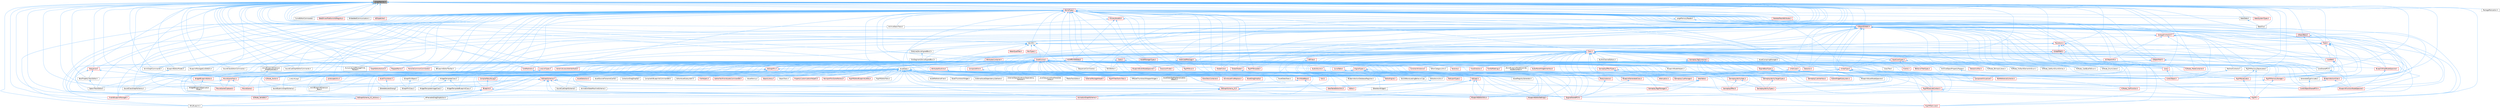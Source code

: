 digraph "UnrealNames.h"
{
 // INTERACTIVE_SVG=YES
 // LATEX_PDF_SIZE
  bgcolor="transparent";
  edge [fontname=Helvetica,fontsize=10,labelfontname=Helvetica,labelfontsize=10];
  node [fontname=Helvetica,fontsize=10,shape=box,height=0.2,width=0.4];
  Node1 [id="Node000001",label="UnrealNames.h",height=0.2,width=0.4,color="gray40", fillcolor="grey60", style="filled", fontcolor="black",tooltip=" "];
  Node1 -> Node2 [id="edge1_Node000001_Node000002",dir="back",color="steelblue1",style="solid",tooltip=" "];
  Node2 [id="Node000002",label="AnimBlueprintExtension\l_PropertyAccess.h",height=0.2,width=0.4,color="grey40", fillcolor="white", style="filled",URL="$d2/db8/AnimBlueprintExtension__PropertyAccess_8h.html",tooltip=" "];
  Node2 -> Node3 [id="edge2_Node000002_Node000003",dir="back",color="steelblue1",style="solid",tooltip=" "];
  Node3 [id="Node000003",label="AnimBlueprintExtension\l_Base.h",height=0.2,width=0.4,color="grey40", fillcolor="white", style="filled",URL="$d1/d73/AnimBlueprintExtension__Base_8h.html",tooltip=" "];
  Node1 -> Node4 [id="edge3_Node000001_Node000004",dir="back",color="steelblue1",style="solid",tooltip=" "];
  Node4 [id="Node000004",label="AnimGraphCommands.h",height=0.2,width=0.4,color="grey40", fillcolor="white", style="filled",URL="$d8/d15/AnimGraphCommands_8h.html",tooltip=" "];
  Node1 -> Node5 [id="edge4_Node000001_Node000005",dir="back",color="steelblue1",style="solid",tooltip=" "];
  Node5 [id="Node000005",label="ArchiveStackTrace.h",height=0.2,width=0.4,color="grey40", fillcolor="white", style="filled",URL="$d9/d16/ArchiveStackTrace_8h.html",tooltip=" "];
  Node1 -> Node6 [id="edge5_Node000001_Node000006",dir="back",color="steelblue1",style="solid",tooltip=" "];
  Node6 [id="Node000006",label="AssetData.h",height=0.2,width=0.4,color="grey40", fillcolor="white", style="filled",URL="$d9/d19/AssetData_8h.html",tooltip=" "];
  Node6 -> Node7 [id="edge6_Node000006_Node000007",dir="back",color="steelblue1",style="solid",tooltip=" "];
  Node7 [id="Node000007",label="ActorDescContainer.h",height=0.2,width=0.4,color="red", fillcolor="#FFF0F0", style="filled",URL="$de/df0/ActorDescContainer_8h.html",tooltip=" "];
  Node6 -> Node31 [id="edge7_Node000006_Node000031",dir="back",color="steelblue1",style="solid",tooltip=" "];
  Node31 [id="Node000031",label="AnimAssetFindReplace.h",height=0.2,width=0.4,color="red", fillcolor="#FFF0F0", style="filled",URL="$d2/d3f/AnimAssetFindReplace_8h.html",tooltip=" "];
  Node6 -> Node35 [id="edge8_Node000006_Node000035",dir="back",color="steelblue1",style="solid",tooltip=" "];
  Node35 [id="Node000035",label="AnimationGraphSchema.h",height=0.2,width=0.4,color="red", fillcolor="#FFF0F0", style="filled",URL="$dc/d75/AnimationGraphSchema_8h.html",tooltip=" "];
  Node6 -> Node38 [id="edge9_Node000006_Node000038",dir="back",color="steelblue1",style="solid",tooltip=" "];
  Node38 [id="Node000038",label="AnimationStateMachineSchema.h",height=0.2,width=0.4,color="grey40", fillcolor="white", style="filled",URL="$d7/d8c/AnimationStateMachineSchema_8h.html",tooltip=" "];
  Node6 -> Node39 [id="edge10_Node000006_Node000039",dir="back",color="steelblue1",style="solid",tooltip=" "];
  Node39 [id="Node000039",label="AssetDataTagMapSerialization\lDetails.h",height=0.2,width=0.4,color="grey40", fillcolor="white", style="filled",URL="$d5/d67/AssetDataTagMapSerializationDetails_8h.html",tooltip=" "];
  Node6 -> Node40 [id="edge11_Node000006_Node000040",dir="back",color="steelblue1",style="solid",tooltip=" "];
  Node40 [id="Node000040",label="AssetDataToken.h",height=0.2,width=0.4,color="grey40", fillcolor="white", style="filled",URL="$d2/da5/AssetDataToken_8h.html",tooltip=" "];
  Node6 -> Node41 [id="edge12_Node000006_Node000041",dir="back",color="steelblue1",style="solid",tooltip=" "];
  Node41 [id="Node000041",label="AssetDragDropOp.h",height=0.2,width=0.4,color="red", fillcolor="#FFF0F0", style="filled",URL="$df/dda/AssetDragDropOp_8h.html",tooltip=" "];
  Node6 -> Node43 [id="edge13_Node000006_Node000043",dir="back",color="steelblue1",style="solid",tooltip=" "];
  Node43 [id="Node000043",label="AssetReferenceFixer.h",height=0.2,width=0.4,color="grey40", fillcolor="white", style="filled",URL="$dd/da4/AssetReferenceFixer_8h.html",tooltip=" "];
  Node6 -> Node44 [id="edge14_Node000006_Node000044",dir="back",color="steelblue1",style="solid",tooltip=" "];
  Node44 [id="Node000044",label="AssetRegistryGenerator.h",height=0.2,width=0.4,color="grey40", fillcolor="white", style="filled",URL="$df/dd1/AssetRegistryGenerator_8h.html",tooltip=" "];
  Node6 -> Node45 [id="edge15_Node000006_Node000045",dir="back",color="steelblue1",style="solid",tooltip=" "];
  Node45 [id="Node000045",label="AssetSelection.h",height=0.2,width=0.4,color="red", fillcolor="#FFF0F0", style="filled",URL="$d2/d2c/AssetSelection_8h.html",tooltip=" "];
  Node6 -> Node53 [id="edge16_Node000006_Node000053",dir="back",color="steelblue1",style="solid",tooltip=" "];
  Node53 [id="Node000053",label="AssetSourceFilenameCache.h",height=0.2,width=0.4,color="grey40", fillcolor="white", style="filled",URL="$dd/d16/AssetSourceFilenameCache_8h.html",tooltip=" "];
  Node6 -> Node54 [id="edge17_Node000006_Node000054",dir="back",color="steelblue1",style="solid",tooltip=" "];
  Node54 [id="Node000054",label="AssetThumbnail.h",height=0.2,width=0.4,color="red", fillcolor="#FFF0F0", style="filled",URL="$d7/d61/AssetThumbnail_8h.html",tooltip=" "];
  Node54 -> Node63 [id="edge18_Node000054_Node000063",dir="back",color="steelblue1",style="solid",tooltip=" "];
  Node63 [id="Node000063",label="SDeleteAssetsDialog.h",height=0.2,width=0.4,color="grey40", fillcolor="white", style="filled",URL="$d7/d0d/SDeleteAssetsDialog_8h.html",tooltip=" "];
  Node6 -> Node65 [id="edge19_Node000006_Node000065",dir="back",color="steelblue1",style="solid",tooltip=" "];
  Node65 [id="Node000065",label="AssetThumbnailWidget.h",height=0.2,width=0.4,color="grey40", fillcolor="white", style="filled",URL="$d8/d2a/AssetThumbnailWidget_8h.html",tooltip=" "];
  Node6 -> Node66 [id="edge20_Node000006_Node000066",dir="back",color="steelblue1",style="solid",tooltip=" "];
  Node66 [id="Node000066",label="AudioWidgetSubsystem.h",height=0.2,width=0.4,color="red", fillcolor="#FFF0F0", style="filled",URL="$de/d1b/AudioWidgetSubsystem_8h.html",tooltip=" "];
  Node6 -> Node68 [id="edge21_Node000006_Node000068",dir="back",color="steelblue1",style="solid",tooltip=" "];
  Node68 [id="Node000068",label="BlueprintActionDatabaseRegistrar.h",height=0.2,width=0.4,color="grey40", fillcolor="white", style="filled",URL="$d5/d5d/BlueprintActionDatabaseRegistrar_8h.html",tooltip=" "];
  Node6 -> Node69 [id="edge22_Node000006_Node000069",dir="back",color="steelblue1",style="solid",tooltip=" "];
  Node69 [id="Node000069",label="BlueprintAssetNodeSpawner.h",height=0.2,width=0.4,color="grey40", fillcolor="white", style="filled",URL="$d2/d56/BlueprintAssetNodeSpawner_8h.html",tooltip=" "];
  Node6 -> Node70 [id="edge23_Node000006_Node000070",dir="back",color="steelblue1",style="solid",tooltip=" "];
  Node70 [id="Node000070",label="CollectionDragDropOp.h",height=0.2,width=0.4,color="grey40", fillcolor="white", style="filled",URL="$d6/d23/CollectionDragDropOp_8h.html",tooltip=" "];
  Node6 -> Node71 [id="edge24_Node000006_Node000071",dir="back",color="steelblue1",style="solid",tooltip=" "];
  Node71 [id="Node000071",label="CompileAllBlueprintsCommandlet.h",height=0.2,width=0.4,color="grey40", fillcolor="white", style="filled",URL="$d4/d7d/CompileAllBlueprintsCommandlet_8h.html",tooltip=" "];
  Node6 -> Node72 [id="edge25_Node000006_Node000072",dir="back",color="steelblue1",style="solid",tooltip=" "];
  Node72 [id="Node000072",label="DataTableEditorUtils.h",height=0.2,width=0.4,color="red", fillcolor="#FFF0F0", style="filled",URL="$d6/d6f/DataTableEditorUtils_8h.html",tooltip=" "];
  Node6 -> Node74 [id="edge26_Node000006_Node000074",dir="back",color="steelblue1",style="solid",tooltip=" "];
  Node74 [id="Node000074",label="EdGraphSchema.h",height=0.2,width=0.4,color="red", fillcolor="#FFF0F0", style="filled",URL="$d2/dce/EdGraphSchema_8h.html",tooltip=" "];
  Node74 -> Node35 [id="edge27_Node000074_Node000035",dir="back",color="steelblue1",style="solid",tooltip=" "];
  Node74 -> Node38 [id="edge28_Node000074_Node000038",dir="back",color="steelblue1",style="solid",tooltip=" "];
  Node74 -> Node256 [id="edge29_Node000074_Node000256",dir="back",color="steelblue1",style="solid",tooltip=" "];
  Node256 [id="Node000256",label="EdGraphSchema_K2.h",height=0.2,width=0.4,color="red", fillcolor="#FFF0F0", style="filled",URL="$d0/dcf/EdGraphSchema__K2_8h.html",tooltip=" "];
  Node256 -> Node35 [id="edge30_Node000256_Node000035",dir="back",color="steelblue1",style="solid",tooltip=" "];
  Node256 -> Node259 [id="edge31_Node000256_Node000259",dir="back",color="steelblue1",style="solid",tooltip=" "];
  Node259 [id="Node000259",label="BlueprintEditorUtils.h",height=0.2,width=0.4,color="red", fillcolor="#FFF0F0", style="filled",URL="$d7/d3d/BlueprintEditorUtils_8h.html",tooltip=" "];
  Node256 -> Node264 [id="edge32_Node000256_Node000264",dir="back",color="steelblue1",style="solid",tooltip=" "];
  Node264 [id="Node000264",label="EdGraphSchema_K2_Actions.h",height=0.2,width=0.4,color="red", fillcolor="#FFF0F0", style="filled",URL="$d8/d9c/EdGraphSchema__K2__Actions_8h.html",tooltip=" "];
  Node264 -> Node86 [id="edge33_Node000264_Node000086",dir="back",color="steelblue1",style="solid",tooltip=" "];
  Node86 [id="Node000086",label="SMyBlueprint.h",height=0.2,width=0.4,color="grey40", fillcolor="white", style="filled",URL="$d3/d34/SMyBlueprint_8h.html",tooltip=" "];
  Node74 -> Node264 [id="edge34_Node000074_Node000264",dir="back",color="steelblue1",style="solid",tooltip=" "];
  Node74 -> Node131 [id="edge35_Node000074_Node000131",dir="back",color="steelblue1",style="solid",tooltip=" "];
  Node131 [id="Node000131",label="EngineSharedPCH.h",height=0.2,width=0.4,color="red", fillcolor="#FFF0F0", style="filled",URL="$dc/dbb/EngineSharedPCH_8h.html",tooltip=" "];
  Node74 -> Node461 [id="edge36_Node000074_Node000461",dir="back",color="steelblue1",style="solid",tooltip=" "];
  Node461 [id="Node000461",label="SoundClassGraphSchema.h",height=0.2,width=0.4,color="grey40", fillcolor="white", style="filled",URL="$d8/d8d/SoundClassGraphSchema_8h.html",tooltip=" "];
  Node74 -> Node462 [id="edge37_Node000074_Node000462",dir="back",color="steelblue1",style="solid",tooltip=" "];
  Node462 [id="Node000462",label="SoundCueGraphSchema.h",height=0.2,width=0.4,color="grey40", fillcolor="white", style="filled",URL="$d7/d4a/SoundCueGraphSchema_8h.html",tooltip=" "];
  Node74 -> Node129 [id="edge38_Node000074_Node000129",dir="back",color="steelblue1",style="solid",tooltip=" "];
  Node129 [id="Node000129",label="SoundSubmixGraphSchema.h",height=0.2,width=0.4,color="grey40", fillcolor="white", style="filled",URL="$dc/ddf/SoundSubmixGraphSchema_8h.html",tooltip=" "];
  Node6 -> Node256 [id="edge39_Node000006_Node000256",dir="back",color="steelblue1",style="solid",tooltip=" "];
  Node6 -> Node463 [id="edge40_Node000006_Node000463",dir="back",color="steelblue1",style="solid",tooltip=" "];
  Node463 [id="Node000463",label="Editor.h",height=0.2,width=0.4,color="red", fillcolor="#FFF0F0", style="filled",URL="$de/d6e/Editor_8h.html",tooltip=" "];
  Node6 -> Node617 [id="edge41_Node000006_Node000617",dir="back",color="steelblue1",style="solid",tooltip=" "];
  Node617 [id="Node000617",label="EditorAnimUtils.h",height=0.2,width=0.4,color="grey40", fillcolor="white", style="filled",URL="$d1/dd4/EditorAnimUtils_8h.html",tooltip=" "];
  Node617 -> Node558 [id="edge42_Node000617_Node000558",dir="back",color="steelblue1",style="solid",tooltip=" "];
  Node558 [id="Node000558",label="SSkeletonWidget.h",height=0.2,width=0.4,color="grey40", fillcolor="white", style="filled",URL="$dd/da7/SSkeletonWidget_8h.html",tooltip=" "];
  Node6 -> Node618 [id="edge43_Node000006_Node000618",dir="back",color="steelblue1",style="solid",tooltip=" "];
  Node618 [id="Node000618",label="EditorAssetSubsystem.h",height=0.2,width=0.4,color="grey40", fillcolor="white", style="filled",URL="$df/d69/EditorAssetSubsystem_8h.html",tooltip=" "];
  Node6 -> Node619 [id="edge44_Node000006_Node000619",dir="back",color="steelblue1",style="solid",tooltip=" "];
  Node619 [id="Node000619",label="EditorEngine.h",height=0.2,width=0.4,color="red", fillcolor="#FFF0F0", style="filled",URL="$da/d0c/EditorEngine_8h.html",tooltip=" "];
  Node619 -> Node463 [id="edge45_Node000619_Node000463",dir="back",color="steelblue1",style="solid",tooltip=" "];
  Node6 -> Node131 [id="edge46_Node000006_Node000131",dir="back",color="steelblue1",style="solid",tooltip=" "];
  Node6 -> Node622 [id="edge47_Node000006_Node000622",dir="back",color="steelblue1",style="solid",tooltip=" "];
  Node622 [id="Node000622",label="ExternalAssetDependencyGatherer.h",height=0.2,width=0.4,color="grey40", fillcolor="white", style="filled",URL="$da/dbe/ExternalAssetDependencyGatherer_8h.html",tooltip=" "];
  Node6 -> Node623 [id="edge48_Node000006_Node000623",dir="back",color="steelblue1",style="solid",tooltip=" "];
  Node623 [id="Node000623",label="ExternalObjectAndActorDependency\lGatherer.h",height=0.2,width=0.4,color="grey40", fillcolor="white", style="filled",URL="$d3/d4e/ExternalObjectAndActorDependencyGatherer_8h.html",tooltip=" "];
  Node6 -> Node624 [id="edge49_Node000006_Node000624",dir="back",color="steelblue1",style="solid",tooltip=" "];
  Node624 [id="Node000624",label="ExternalPackageHelper.h",height=0.2,width=0.4,color="red", fillcolor="#FFF0F0", style="filled",URL="$d3/d2f/ExternalPackageHelper_8h.html",tooltip=" "];
  Node6 -> Node626 [id="edge50_Node000006_Node000626",dir="back",color="steelblue1",style="solid",tooltip=" "];
  Node626 [id="Node000626",label="FileHelpers.h",height=0.2,width=0.4,color="red", fillcolor="#FFF0F0", style="filled",URL="$d9/d82/FileHelpers_8h.html",tooltip=" "];
  Node6 -> Node628 [id="edge51_Node000006_Node000628",dir="back",color="steelblue1",style="solid",tooltip=" "];
  Node628 [id="Node000628",label="GameplayCueManager.h",height=0.2,width=0.4,color="red", fillcolor="#FFF0F0", style="filled",URL="$d7/d4e/GameplayCueManager_8h.html",tooltip=" "];
  Node6 -> Node631 [id="edge52_Node000006_Node000631",dir="back",color="steelblue1",style="solid",tooltip=" "];
  Node631 [id="Node000631",label="GameplayTagsManager.h",height=0.2,width=0.4,color="red", fillcolor="#FFF0F0", style="filled",URL="$d5/dc9/GameplayTagsManager_8h.html",tooltip=" "];
  Node6 -> Node703 [id="edge53_Node000006_Node000703",dir="back",color="steelblue1",style="solid",tooltip=" "];
  Node703 [id="Node000703",label="GatherTextFromAssetsCommandlet.h",height=0.2,width=0.4,color="red", fillcolor="#FFF0F0", style="filled",URL="$df/da5/GatherTextFromAssetsCommandlet_8h.html",tooltip=" "];
  Node6 -> Node704 [id="edge54_Node000006_Node000704",dir="back",color="steelblue1",style="solid",tooltip=" "];
  Node704 [id="Node000704",label="IAssetFamily.h",height=0.2,width=0.4,color="grey40", fillcolor="white", style="filled",URL="$d5/d12/IAssetFamily_8h.html",tooltip=" "];
  Node6 -> Node705 [id="edge55_Node000006_Node000705",dir="back",color="steelblue1",style="solid",tooltip=" "];
  Node705 [id="Node000705",label="LandscapeUtils.h",height=0.2,width=0.4,color="red", fillcolor="#FFF0F0", style="filled",URL="$d0/dc0/LandscapeUtils_8h.html",tooltip=" "];
  Node6 -> Node716 [id="edge56_Node000006_Node000716",dir="back",color="steelblue1",style="solid",tooltip=" "];
  Node716 [id="Node000716",label="LevelSequenceShotMetaData\lLibrary.h",height=0.2,width=0.4,color="grey40", fillcolor="white", style="filled",URL="$d2/d37/LevelSequenceShotMetaDataLibrary_8h.html",tooltip=" "];
  Node6 -> Node717 [id="edge57_Node000006_Node000717",dir="back",color="steelblue1",style="solid",tooltip=" "];
  Node717 [id="Node000717",label="MediaTrackEditor.h",height=0.2,width=0.4,color="grey40", fillcolor="white", style="filled",URL="$d0/d41/MediaTrackEditor_8h.html",tooltip=" "];
  Node6 -> Node718 [id="edge58_Node000006_Node000718",dir="back",color="steelblue1",style="solid",tooltip=" "];
  Node718 [id="Node000718",label="NoExportTypes.h",height=0.2,width=0.4,color="red", fillcolor="#FFF0F0", style="filled",URL="$d3/d21/NoExportTypes_8h.html",tooltip=" "];
  Node6 -> Node823 [id="edge59_Node000006_Node000823",dir="back",color="steelblue1",style="solid",tooltip=" "];
  Node823 [id="Node000823",label="ObjectLibrary.h",height=0.2,width=0.4,color="red", fillcolor="#FFF0F0", style="filled",URL="$d8/de1/ObjectLibrary_8h.html",tooltip=" "];
  Node6 -> Node825 [id="edge60_Node000006_Node000825",dir="back",color="steelblue1",style="solid",tooltip=" "];
  Node825 [id="Node000825",label="ObjectTools.h",height=0.2,width=0.4,color="grey40", fillcolor="white", style="filled",URL="$d3/d71/ObjectTools_8h.html",tooltip=" "];
  Node6 -> Node826 [id="edge61_Node000006_Node000826",dir="back",color="steelblue1",style="solid",tooltip=" "];
  Node826 [id="Node000826",label="PropertyCustomizationHelpers.h",height=0.2,width=0.4,color="red", fillcolor="#FFF0F0", style="filled",URL="$d7/dd0/PropertyCustomizationHelpers_8h.html",tooltip=" "];
  Node6 -> Node828 [id="edge62_Node000006_Node000828",dir="back",color="steelblue1",style="solid",tooltip=" "];
  Node828 [id="Node000828",label="ReimportFbxSceneFactory.h",height=0.2,width=0.4,color="red", fillcolor="#FFF0F0", style="filled",URL="$dc/d5f/ReimportFbxSceneFactory_8h.html",tooltip=" "];
  Node6 -> Node277 [id="edge63_Node000006_Node000277",dir="back",color="steelblue1",style="solid",tooltip=" "];
  Node277 [id="Node000277",label="RigVMEditorBlueprintLibrary.h",height=0.2,width=0.4,color="red", fillcolor="#FFF0F0", style="filled",URL="$d9/d31/RigVMEditorBlueprintLibrary_8h.html",tooltip=" "];
  Node6 -> Node829 [id="edge64_Node000006_Node000829",dir="back",color="steelblue1",style="solid",tooltip=" "];
  Node829 [id="Node000829",label="RigVMEditorTools.h",height=0.2,width=0.4,color="grey40", fillcolor="white", style="filled",URL="$d5/ddd/RigVMEditorTools_8h.html",tooltip=" "];
  Node6 -> Node290 [id="edge65_Node000006_Node000290",dir="back",color="steelblue1",style="solid",tooltip=" "];
  Node290 [id="Node000290",label="RigVMTreeToolkitTask.h",height=0.2,width=0.4,color="red", fillcolor="#FFF0F0", style="filled",URL="$d1/dd5/RigVMTreeToolkitTask_8h.html",tooltip=" "];
  Node6 -> Node63 [id="edge66_Node000006_Node000063",dir="back",color="steelblue1",style="solid",tooltip=" "];
  Node6 -> Node234 [id="edge67_Node000006_Node000234",dir="back",color="steelblue1",style="solid",tooltip=" "];
  Node234 [id="Node000234",label="SGraphPinClass.h",height=0.2,width=0.4,color="grey40", fillcolor="white", style="filled",URL="$df/d8d/SGraphPinClass_8h.html",tooltip=" "];
  Node6 -> Node233 [id="edge68_Node000006_Node000233",dir="back",color="steelblue1",style="solid",tooltip=" "];
  Node233 [id="Node000233",label="SGraphPinObject.h",height=0.2,width=0.4,color="grey40", fillcolor="white", style="filled",URL="$da/dd6/SGraphPinObject_8h.html",tooltip=" "];
  Node233 -> Node234 [id="edge69_Node000233_Node000234",dir="back",color="steelblue1",style="solid",tooltip=" "];
  Node6 -> Node558 [id="edge70_Node000006_Node000558",dir="back",color="steelblue1",style="solid",tooltip=" "];
  Node6 -> Node462 [id="edge71_Node000006_Node000462",dir="back",color="steelblue1",style="solid",tooltip=" "];
  Node6 -> Node129 [id="edge72_Node000006_Node000129",dir="back",color="steelblue1",style="solid",tooltip=" "];
  Node6 -> Node830 [id="edge73_Node000006_Node000830",dir="back",color="steelblue1",style="solid",tooltip=" "];
  Node830 [id="Node000830",label="SoundWaveLoadingBehavior.cpp",height=0.2,width=0.4,color="grey40", fillcolor="white", style="filled",URL="$d7/d95/SoundWaveLoadingBehavior_8cpp.html",tooltip=" "];
  Node6 -> Node831 [id="edge74_Node000006_Node000831",dir="back",color="steelblue1",style="solid",tooltip=" "];
  Node831 [id="Node000831",label="VPAssetThumbnailWrapperWidget.h",height=0.2,width=0.4,color="grey40", fillcolor="white", style="filled",URL="$d8/da8/VPAssetThumbnailWrapperWidget_8h.html",tooltip=" "];
  Node6 -> Node88 [id="edge75_Node000006_Node000088",dir="back",color="steelblue1",style="solid",tooltip=" "];
  Node88 [id="Node000088",label="WidgetBlueprintEditor.h",height=0.2,width=0.4,color="red", fillcolor="#FFF0F0", style="filled",URL="$d6/d04/WidgetBlueprintEditor_8h.html",tooltip=" "];
  Node88 -> Node82 [id="edge76_Node000088_Node000082",dir="back",color="steelblue1",style="solid",tooltip=" "];
  Node82 [id="Node000082",label="WidgetBlueprintApplication\lMode.h",height=0.2,width=0.4,color="grey40", fillcolor="white", style="filled",URL="$d3/d40/WidgetBlueprintApplicationMode_8h.html",tooltip=" "];
  Node6 -> Node832 [id="edge77_Node000006_Node000832",dir="back",color="steelblue1",style="solid",tooltip=" "];
  Node832 [id="Node000832",label="WidgetTemplateBlueprintClass.h",height=0.2,width=0.4,color="grey40", fillcolor="white", style="filled",URL="$d4/d8e/WidgetTemplateBlueprintClass_8h.html",tooltip=" "];
  Node6 -> Node833 [id="edge78_Node000006_Node000833",dir="back",color="steelblue1",style="solid",tooltip=" "];
  Node833 [id="Node000833",label="WidgetTemplateClass.h",height=0.2,width=0.4,color="grey40", fillcolor="white", style="filled",URL="$df/da5/WidgetTemplateClass_8h.html",tooltip=" "];
  Node833 -> Node832 [id="edge79_Node000833_Node000832",dir="back",color="steelblue1",style="solid",tooltip=" "];
  Node833 -> Node834 [id="edge80_Node000833_Node000834",dir="back",color="steelblue1",style="solid",tooltip=" "];
  Node834 [id="Node000834",label="WidgetTemplateImageClass.h",height=0.2,width=0.4,color="grey40", fillcolor="white", style="filled",URL="$d1/d00/WidgetTemplateImageClass_8h.html",tooltip=" "];
  Node6 -> Node834 [id="edge81_Node000006_Node000834",dir="back",color="steelblue1",style="solid",tooltip=" "];
  Node1 -> Node80 [id="edge82_Node000001_Node000080",dir="back",color="steelblue1",style="solid",tooltip=" "];
  Node80 [id="Node000080",label="BPVariableDragDropAction.h",height=0.2,width=0.4,color="grey40", fillcolor="white", style="filled",URL="$dd/d23/BPVariableDragDropAction_8h.html",tooltip=" "];
  Node1 -> Node81 [id="edge83_Node000001_Node000081",dir="back",color="steelblue1",style="solid",tooltip=" "];
  Node81 [id="Node000081",label="BlueprintEditorModes.h",height=0.2,width=0.4,color="grey40", fillcolor="white", style="filled",URL="$d9/d70/BlueprintEditorModes_8h.html",tooltip=" "];
  Node81 -> Node82 [id="edge84_Node000081_Node000082",dir="back",color="steelblue1",style="solid",tooltip=" "];
  Node1 -> Node835 [id="edge85_Node000001_Node000835",dir="back",color="steelblue1",style="solid",tooltip=" "];
  Node835 [id="Node000835",label="BlueprintManagedListDetails.h",height=0.2,width=0.4,color="grey40", fillcolor="white", style="filled",URL="$da/d22/BlueprintManagedListDetails_8h.html",tooltip=" "];
  Node1 -> Node836 [id="edge86_Node000001_Node000836",dir="back",color="steelblue1",style="solid",tooltip=" "];
  Node836 [id="Node000836",label="BoolPropertyTrackEditor.h",height=0.2,width=0.4,color="grey40", fillcolor="white", style="filled",URL="$db/d07/BoolPropertyTrackEditor_8h.html",tooltip=" "];
  Node836 -> Node837 [id="edge87_Node000836_Node000837",dir="back",color="steelblue1",style="solid",tooltip=" "];
  Node837 [id="Node000837",label="SpawnTrackEditor.h",height=0.2,width=0.4,color="grey40", fillcolor="white", style="filled",URL="$d5/dac/SpawnTrackEditor_8h.html",tooltip=" "];
  Node1 -> Node838 [id="edge88_Node000001_Node000838",dir="back",color="steelblue1",style="solid",tooltip=" "];
  Node838 [id="Node000838",label="Box2D.h",height=0.2,width=0.4,color="grey40", fillcolor="white", style="filled",URL="$d3/d1c/Box2D_8h.html",tooltip=" "];
  Node838 -> Node839 [id="edge89_Node000838_Node000839",dir="back",color="steelblue1",style="solid",tooltip=" "];
  Node839 [id="Node000839",label="BoxTypes.h",height=0.2,width=0.4,color="red", fillcolor="#FFF0F0", style="filled",URL="$d2/da2/BoxTypes_8h.html",tooltip=" "];
  Node838 -> Node1266 [id="edge90_Node000838_Node001266",dir="back",color="steelblue1",style="solid",tooltip=" "];
  Node1266 [id="Node001266",label="Class.h",height=0.2,width=0.4,color="red", fillcolor="#FFF0F0", style="filled",URL="$d4/d05/Class_8h.html",tooltip=" "];
  Node1266 -> Node1267 [id="edge91_Node001266_Node001267",dir="back",color="steelblue1",style="solid",tooltip=" "];
  Node1267 [id="Node001267",label="ARFilter.h",height=0.2,width=0.4,color="red", fillcolor="#FFF0F0", style="filled",URL="$da/df2/ARFilter_8h.html",tooltip=" "];
  Node1267 -> Node718 [id="edge92_Node001267_Node000718",dir="back",color="steelblue1",style="solid",tooltip=" "];
  Node1266 -> Node1273 [id="edge93_Node001266_Node001273",dir="back",color="steelblue1",style="solid",tooltip=" "];
  Node1273 [id="Node001273",label="AnimNodeBase.h",height=0.2,width=0.4,color="red", fillcolor="#FFF0F0", style="filled",URL="$d9/dce/AnimNodeBase_8h.html",tooltip=" "];
  Node1273 -> Node3 [id="edge94_Node001273_Node000003",dir="back",color="steelblue1",style="solid",tooltip=" "];
  Node1273 -> Node131 [id="edge95_Node001273_Node000131",dir="back",color="steelblue1",style="solid",tooltip=" "];
  Node1266 -> Node1305 [id="edge96_Node001266_Node001305",dir="back",color="steelblue1",style="solid",tooltip=" "];
  Node1305 [id="Node001305",label="ArchiveObjectPropertyMapper.h",height=0.2,width=0.4,color="grey40", fillcolor="white", style="filled",URL="$dc/d9a/ArchiveObjectPropertyMapper_8h.html",tooltip=" "];
  Node1305 -> Node1306 [id="edge97_Node001305_Node001306",dir="back",color="steelblue1",style="solid",tooltip=" "];
  Node1306 [id="Node001306",label="CoreUObject.h",height=0.2,width=0.4,color="red", fillcolor="#FFF0F0", style="filled",URL="$d0/ded/CoreUObject_8h.html",tooltip=" "];
  Node1266 -> Node1311 [id="edge98_Node001266_Node001311",dir="back",color="steelblue1",style="solid",tooltip=" "];
  Node1311 [id="Node001311",label="AssetBundleData.h",height=0.2,width=0.4,color="red", fillcolor="#FFF0F0", style="filled",URL="$df/d47/AssetBundleData_8h.html",tooltip=" "];
  Node1311 -> Node6 [id="edge99_Node001311_Node000006",dir="back",color="steelblue1",style="solid",tooltip=" "];
  Node1311 -> Node718 [id="edge100_Node001311_Node000718",dir="back",color="steelblue1",style="solid",tooltip=" "];
  Node1266 -> Node1382 [id="edge101_Node001266_Node001382",dir="back",color="steelblue1",style="solid",tooltip=" "];
  Node1382 [id="Node001382",label="AssetCompilingManager.h",height=0.2,width=0.4,color="grey40", fillcolor="white", style="filled",URL="$d2/d23/AssetCompilingManager_8h.html",tooltip=" "];
  Node1266 -> Node6 [id="edge102_Node001266_Node000006",dir="back",color="steelblue1",style="solid",tooltip=" "];
  Node1266 -> Node1383 [id="edge103_Node001266_Node001383",dir="back",color="steelblue1",style="solid",tooltip=" "];
  Node1383 [id="Node001383",label="AssetManagerTypes.h",height=0.2,width=0.4,color="red", fillcolor="#FFF0F0", style="filled",URL="$d6/d98/AssetManagerTypes_8h.html",tooltip=" "];
  Node1266 -> Node1385 [id="edge104_Node001266_Node001385",dir="back",color="steelblue1",style="solid",tooltip=" "];
  Node1385 [id="Node001385",label="Attenuation.h",height=0.2,width=0.4,color="red", fillcolor="#FFF0F0", style="filled",URL="$d3/d18/Attenuation_8h.html",tooltip=" "];
  Node1266 -> Node1415 [id="edge105_Node001266_Node001415",dir="back",color="steelblue1",style="solid",tooltip=" "];
  Node1415 [id="Node001415",label="AttributesContainer.h",height=0.2,width=0.4,color="red", fillcolor="#FFF0F0", style="filled",URL="$d7/db7/AttributesContainer_8h.html",tooltip=" "];
  Node1415 -> Node1416 [id="edge106_Node001415_Node001416",dir="back",color="steelblue1",style="solid",tooltip=" "];
  Node1416 [id="Node001416",label="AttributesRuntime.h",height=0.2,width=0.4,color="red", fillcolor="#FFF0F0", style="filled",URL="$dc/dc1/AttributesRuntime_8h.html",tooltip=" "];
  Node1416 -> Node1273 [id="edge107_Node001416_Node001273",dir="back",color="steelblue1",style="solid",tooltip=" "];
  Node1266 -> Node1416 [id="edge108_Node001266_Node001416",dir="back",color="steelblue1",style="solid",tooltip=" "];
  Node1266 -> Node1452 [id="edge109_Node001266_Node001452",dir="back",color="steelblue1",style="solid",tooltip=" "];
  Node1452 [id="Node001452",label="AudioPanelWidgetInterface.h",height=0.2,width=0.4,color="red", fillcolor="#FFF0F0", style="filled",URL="$da/d52/AudioPanelWidgetInterface_8h.html",tooltip=" "];
  Node1266 -> Node1454 [id="edge110_Node001266_Node001454",dir="back",color="steelblue1",style="solid",tooltip=" "];
  Node1454 [id="Node001454",label="AudioVolume.h",height=0.2,width=0.4,color="red", fillcolor="#FFF0F0", style="filled",URL="$dd/dbb/AudioVolume_8h.html",tooltip=" "];
  Node1454 -> Node131 [id="edge111_Node001454_Node000131",dir="back",color="steelblue1",style="solid",tooltip=" "];
  Node1266 -> Node66 [id="edge112_Node001266_Node000066",dir="back",color="steelblue1",style="solid",tooltip=" "];
  Node1266 -> Node80 [id="edge113_Node001266_Node000080",dir="back",color="steelblue1",style="solid",tooltip=" "];
  Node1266 -> Node1477 [id="edge114_Node001266_Node001477",dir="back",color="steelblue1",style="solid",tooltip=" "];
  Node1477 [id="Node001477",label="BehaviorTreeTypes.h",height=0.2,width=0.4,color="red", fillcolor="#FFF0F0", style="filled",URL="$db/d7c/BehaviorTreeTypes_8h.html",tooltip=" "];
  Node1266 -> Node1544 [id="edge115_Node001266_Node001544",dir="back",color="steelblue1",style="solid",tooltip=" "];
  Node1544 [id="Node001544",label="Blueprint.h",height=0.2,width=0.4,color="red", fillcolor="#FFF0F0", style="filled",URL="$d8/d4d/Blueprint_8h.html",tooltip=" "];
  Node1544 -> Node80 [id="edge116_Node001544_Node000080",dir="back",color="steelblue1",style="solid",tooltip=" "];
  Node1544 -> Node447 [id="edge117_Node001544_Node000447",dir="back",color="steelblue1",style="solid",tooltip=" "];
  Node447 [id="Node000447",label="BlueprintEditorSettings.h",height=0.2,width=0.4,color="red", fillcolor="#FFF0F0", style="filled",URL="$d4/dbc/BlueprintEditorSettings_8h.html",tooltip=" "];
  Node1544 -> Node259 [id="edge118_Node001544_Node000259",dir="back",color="steelblue1",style="solid",tooltip=" "];
  Node1544 -> Node264 [id="edge119_Node001544_Node000264",dir="back",color="steelblue1",style="solid",tooltip=" "];
  Node1544 -> Node131 [id="edge120_Node001544_Node000131",dir="back",color="steelblue1",style="solid",tooltip=" "];
  Node1544 -> Node1563 [id="edge121_Node001544_Node001563",dir="back",color="steelblue1",style="solid",tooltip=" "];
  Node1563 [id="Node001563",label="FindInBlueprintManager.h",height=0.2,width=0.4,color="red", fillcolor="#FFF0F0", style="filled",URL="$db/d3b/FindInBlueprintManager_8h.html",tooltip=" "];
  Node1544 -> Node1623 [id="edge122_Node001544_Node001623",dir="back",color="steelblue1",style="solid",tooltip=" "];
  Node1623 [id="Node001623",label="K2Node_Variable.h",height=0.2,width=0.4,color="red", fillcolor="#FFF0F0", style="filled",URL="$d7/dbe/K2Node__Variable_8h.html",tooltip=" "];
  Node1266 -> Node68 [id="edge123_Node001266_Node000068",dir="back",color="steelblue1",style="solid",tooltip=" "];
  Node1266 -> Node1651 [id="edge124_Node001266_Node001651",dir="back",color="steelblue1",style="solid",tooltip=" "];
  Node1651 [id="Node001651",label="BlueprintActionFilter.h",height=0.2,width=0.4,color="red", fillcolor="#FFF0F0", style="filled",URL="$d5/d2a/BlueprintActionFilter_8h.html",tooltip=" "];
  Node1651 -> Node1570 [id="edge125_Node001651_Node001570",dir="back",color="steelblue1",style="solid",tooltip=" "];
  Node1570 [id="Node001570",label="BlueprintFunctionNodeSpawner.h",height=0.2,width=0.4,color="red", fillcolor="#FFF0F0", style="filled",URL="$d0/d59/BlueprintFunctionNodeSpawner_8h.html",tooltip=" "];
  Node1651 -> Node143 [id="edge126_Node001651_Node000143",dir="back",color="steelblue1",style="solid",tooltip=" "];
  Node143 [id="Node000143",label="K2Node_CallFunction.h",height=0.2,width=0.4,color="red", fillcolor="#FFF0F0", style="filled",URL="$d5/d5f/K2Node__CallFunction_8h.html",tooltip=" "];
  Node1266 -> Node69 [id="edge127_Node001266_Node000069",dir="back",color="steelblue1",style="solid",tooltip=" "];
  Node1266 -> Node447 [id="edge128_Node001266_Node000447",dir="back",color="steelblue1",style="solid",tooltip=" "];
  Node1266 -> Node259 [id="edge129_Node001266_Node000259",dir="back",color="steelblue1",style="solid",tooltip=" "];
  Node1266 -> Node176 [id="edge130_Node001266_Node000176",dir="back",color="steelblue1",style="solid",tooltip=" "];
  Node176 [id="Node000176",label="BlueprintEventNodeSpawner.h",height=0.2,width=0.4,color="red", fillcolor="#FFF0F0", style="filled",URL="$d4/dd3/BlueprintEventNodeSpawner_8h.html",tooltip=" "];
  Node1266 -> Node1569 [id="edge131_Node001266_Node001569",dir="back",color="steelblue1",style="solid",tooltip=" "];
  Node1569 [id="Node001569",label="BlueprintFieldNodeSpawner.h",height=0.2,width=0.4,color="red", fillcolor="#FFF0F0", style="filled",URL="$da/d70/BlueprintFieldNodeSpawner_8h.html",tooltip=" "];
  Node1569 -> Node1570 [id="edge132_Node001569_Node001570",dir="back",color="steelblue1",style="solid",tooltip=" "];
  Node1266 -> Node1570 [id="edge133_Node001266_Node001570",dir="back",color="steelblue1",style="solid",tooltip=" "];
  Node1266 -> Node1656 [id="edge134_Node001266_Node001656",dir="back",color="steelblue1",style="solid",tooltip=" "];
  Node1656 [id="Node001656",label="BlueprintGeneratedClass.h",height=0.2,width=0.4,color="red", fillcolor="#FFF0F0", style="filled",URL="$d6/d77/BlueprintGeneratedClass_8h.html",tooltip=" "];
  Node1656 -> Node131 [id="edge135_Node001656_Node000131",dir="back",color="steelblue1",style="solid",tooltip=" "];
  Node1266 -> Node1659 [id="edge136_Node001266_Node001659",dir="back",color="steelblue1",style="solid",tooltip=" "];
  Node1659 [id="Node001659",label="BlueprintNodeHelpers.h",height=0.2,width=0.4,color="grey40", fillcolor="white", style="filled",URL="$df/d9b/BlueprintNodeHelpers_8h.html",tooltip=" "];
  Node1266 -> Node1660 [id="edge137_Node001266_Node001660",dir="back",color="steelblue1",style="solid",tooltip=" "];
  Node1660 [id="Node001660",label="BodyInstance.h",height=0.2,width=0.4,color="red", fillcolor="#FFF0F0", style="filled",URL="$d3/d42/BodyInstance_8h.html",tooltip=" "];
  Node1660 -> Node131 [id="edge138_Node001660_Node000131",dir="back",color="steelblue1",style="solid",tooltip=" "];
  Node1266 -> Node1632 [id="edge139_Node001266_Node001632",dir="back",color="steelblue1",style="solid",tooltip=" "];
  Node1632 [id="Node001632",label="BuiltInChannelEditors.h",height=0.2,width=0.4,color="grey40", fillcolor="white", style="filled",URL="$df/daf/BuiltInChannelEditors_8h.html",tooltip=" "];
  Node1266 -> Node1879 [id="edge140_Node001266_Node001879",dir="back",color="steelblue1",style="solid",tooltip=" "];
  Node1879 [id="Node001879",label="Casts.h",height=0.2,width=0.4,color="red", fillcolor="#FFF0F0", style="filled",URL="$d4/d55/Casts_8h.html",tooltip=" "];
  Node1879 -> Node1884 [id="edge141_Node001879_Node001884",dir="back",color="steelblue1",style="solid",tooltip=" "];
  Node1884 [id="Node001884",label="CompilerResultsLog.h",height=0.2,width=0.4,color="red", fillcolor="#FFF0F0", style="filled",URL="$dc/d68/CompilerResultsLog_8h.html",tooltip=" "];
  Node1884 -> Node1544 [id="edge142_Node001884_Node001544",dir="back",color="steelblue1",style="solid",tooltip=" "];
  Node1879 -> Node1306 [id="edge143_Node001879_Node001306",dir="back",color="steelblue1",style="solid",tooltip=" "];
  Node1879 -> Node1887 [id="edge144_Node001879_Node001887",dir="back",color="steelblue1",style="solid",tooltip=" "];
  Node1887 [id="Node001887",label="CoreUObjectSharedPCH.h",height=0.2,width=0.4,color="red", fillcolor="#FFF0F0", style="filled",URL="$de/d2f/CoreUObjectSharedPCH_8h.html",tooltip=" "];
  Node1879 -> Node1889 [id="edge145_Node001879_Node001889",dir="back",color="steelblue1",style="solid",tooltip=" "];
  Node1889 [id="Node001889",label="EdGraph.h",height=0.2,width=0.4,color="red", fillcolor="#FFF0F0", style="filled",URL="$dd/dae/EdGraph_8h.html",tooltip=" "];
  Node1889 -> Node259 [id="edge146_Node001889_Node000259",dir="back",color="steelblue1",style="solid",tooltip=" "];
  Node1889 -> Node256 [id="edge147_Node001889_Node000256",dir="back",color="steelblue1",style="solid",tooltip=" "];
  Node1889 -> Node264 [id="edge148_Node001889_Node000264",dir="back",color="steelblue1",style="solid",tooltip=" "];
  Node1889 -> Node131 [id="edge149_Node001889_Node000131",dir="back",color="steelblue1",style="solid",tooltip=" "];
  Node1889 -> Node86 [id="edge150_Node001889_Node000086",dir="back",color="steelblue1",style="solid",tooltip=" "];
  Node1879 -> Node1905 [id="edge151_Node001879_Node001905",dir="back",color="steelblue1",style="solid",tooltip=" "];
  Node1905 [id="Node001905",label="EdGraphPin.h",height=0.2,width=0.4,color="red", fillcolor="#FFF0F0", style="filled",URL="$da/d52/EdGraphPin_8h.html",tooltip=" "];
  Node1905 -> Node1544 [id="edge152_Node001905_Node001544",dir="back",color="steelblue1",style="solid",tooltip=" "];
  Node1905 -> Node1656 [id="edge153_Node001905_Node001656",dir="back",color="steelblue1",style="solid",tooltip=" "];
  Node1905 -> Node1884 [id="edge154_Node001905_Node001884",dir="back",color="steelblue1",style="solid",tooltip=" "];
  Node1905 -> Node74 [id="edge155_Node001905_Node000074",dir="back",color="steelblue1",style="solid",tooltip=" "];
  Node1905 -> Node256 [id="edge156_Node001905_Node000256",dir="back",color="steelblue1",style="solid",tooltip=" "];
  Node1905 -> Node264 [id="edge157_Node001905_Node000264",dir="back",color="steelblue1",style="solid",tooltip=" "];
  Node1905 -> Node131 [id="edge158_Node001905_Node000131",dir="back",color="steelblue1",style="solid",tooltip=" "];
  Node1905 -> Node1616 [id="edge159_Node001905_Node001616",dir="back",color="steelblue1",style="solid",tooltip=" "];
  Node1616 [id="Node001616",label="K2Node_Switch.h",height=0.2,width=0.4,color="red", fillcolor="#FFF0F0", style="filled",URL="$dc/d1a/K2Node__Switch_8h.html",tooltip=" "];
  Node1905 -> Node86 [id="edge160_Node001905_Node000086",dir="back",color="steelblue1",style="solid",tooltip=" "];
  Node1879 -> Node264 [id="edge161_Node001879_Node000264",dir="back",color="steelblue1",style="solid",tooltip=" "];
  Node1879 -> Node3789 [id="edge162_Node001879_Node003789",dir="back",color="steelblue1",style="solid",tooltip=" "];
  Node3789 [id="Node003789",label="LiveLinkTypes.h",height=0.2,width=0.4,color="red", fillcolor="#FFF0F0", style="filled",URL="$d2/d4c/LiveLinkTypes_8h.html",tooltip=" "];
  Node3789 -> Node3815 [id="edge163_Node003789_Node003815",dir="back",color="steelblue1",style="solid",tooltip=" "];
  Node3815 [id="Node003815",label="LiveLinkLog.h",height=0.2,width=0.4,color="grey40", fillcolor="white", style="filled",URL="$d4/d26/LiveLinkLog_8h.html",tooltip=" "];
  Node1879 -> Node3092 [id="edge164_Node001879_Node003092",dir="back",color="steelblue1",style="solid",tooltip=" "];
  Node3092 [id="Node003092",label="MovieScene.h",height=0.2,width=0.4,color="red", fillcolor="#FFF0F0", style="filled",URL="$df/da9/MovieScene_8h.html",tooltip=" "];
  Node1879 -> Node3190 [id="edge165_Node001879_Node003190",dir="back",color="steelblue1",style="solid",tooltip=" "];
  Node3190 [id="Node003190",label="RigVMMemoryStorage.h",height=0.2,width=0.4,color="red", fillcolor="#FFF0F0", style="filled",URL="$d1/dd5/RigVMMemoryStorage_8h.html",tooltip=" "];
  Node3190 -> Node318 [id="edge166_Node003190_Node000318",dir="back",color="steelblue1",style="solid",tooltip=" "];
  Node318 [id="Node000318",label="RigVM.h",height=0.2,width=0.4,color="red", fillcolor="#FFF0F0", style="filled",URL="$d0/d5e/RigVM_8h.html",tooltip=" "];
  Node318 -> Node369 [id="edge167_Node000318_Node000369",dir="back",color="steelblue1",style="solid",tooltip=" "];
  Node369 [id="Node000369",label="RigVMNativized.h",height=0.2,width=0.4,color="red", fillcolor="#FFF0F0", style="filled",URL="$df/d99/RigVMNativized_8h.html",tooltip=" "];
  Node3190 -> Node2335 [id="edge168_Node003190_Node002335",dir="back",color="steelblue1",style="solid",tooltip=" "];
  Node2335 [id="Node002335",label="RigVMExecuteContext.h",height=0.2,width=0.4,color="red", fillcolor="#FFF0F0", style="filled",URL="$d8/d0d/RigVMExecuteContext_8h.html",tooltip=" "];
  Node2335 -> Node318 [id="edge169_Node002335_Node000318",dir="back",color="steelblue1",style="solid",tooltip=" "];
  Node2335 -> Node369 [id="edge170_Node002335_Node000369",dir="back",color="steelblue1",style="solid",tooltip=" "];
  Node1879 -> Node87 [id="edge171_Node001879_Node000087",dir="back",color="steelblue1",style="solid",tooltip=" "];
  Node87 [id="Node000087",label="SSCSEditor.h",height=0.2,width=0.4,color="grey40", fillcolor="white", style="filled",URL="$d0/d2e/SSCSEditor_8h.html",tooltip=" "];
  Node1879 -> Node2747 [id="edge172_Node001879_Node002747",dir="back",color="steelblue1",style="solid",tooltip=" "];
  Node2747 [id="Node002747",label="Selection.h",height=0.2,width=0.4,color="red", fillcolor="#FFF0F0", style="filled",URL="$d9/d60/Editor_2UnrealEd_2Public_2Selection_8h.html",tooltip=" "];
  Node1879 -> Node2943 [id="edge173_Node001879_Node002943",dir="back",color="steelblue1",style="solid",tooltip=" "];
  Node2943 [id="Node002943",label="UnrealType.h",height=0.2,width=0.4,color="red", fillcolor="#FFF0F0", style="filled",URL="$d6/d2f/UnrealType_8h.html",tooltip=" "];
  Node2943 -> Node80 [id="edge174_Node002943_Node000080",dir="back",color="steelblue1",style="solid",tooltip=" "];
  Node2943 -> Node1651 [id="edge175_Node002943_Node001651",dir="back",color="steelblue1",style="solid",tooltip=" "];
  Node2943 -> Node259 [id="edge176_Node002943_Node000259",dir="back",color="steelblue1",style="solid",tooltip=" "];
  Node2943 -> Node1656 [id="edge177_Node002943_Node001656",dir="back",color="steelblue1",style="solid",tooltip=" "];
  Node2943 -> Node2000 [id="edge178_Node002943_Node002000",dir="back",color="steelblue1",style="solid",tooltip=" "];
  Node2000 [id="Node002000",label="ComponentVisualizer.h",height=0.2,width=0.4,color="red", fillcolor="#FFF0F0", style="filled",URL="$d3/d9b/ComponentVisualizer_8h.html",tooltip=" "];
  Node2943 -> Node1306 [id="edge179_Node002943_Node001306",dir="back",color="steelblue1",style="solid",tooltip=" "];
  Node2943 -> Node1887 [id="edge180_Node002943_Node001887",dir="back",color="steelblue1",style="solid",tooltip=" "];
  Node2943 -> Node3156 [id="edge181_Node002943_Node003156",dir="back",color="steelblue1",style="solid",tooltip=" "];
  Node3156 [id="Node003156",label="DataTable.h",height=0.2,width=0.4,color="red", fillcolor="#FFF0F0", style="filled",URL="$d3/dba/DataTable_8h.html",tooltip=" "];
  Node3156 -> Node72 [id="edge182_Node003156_Node000072",dir="back",color="steelblue1",style="solid",tooltip=" "];
  Node3156 -> Node131 [id="edge183_Node003156_Node000131",dir="back",color="steelblue1",style="solid",tooltip=" "];
  Node3156 -> Node631 [id="edge184_Node003156_Node000631",dir="back",color="steelblue1",style="solid",tooltip=" "];
  Node2943 -> Node264 [id="edge185_Node002943_Node000264",dir="back",color="steelblue1",style="solid",tooltip=" "];
  Node2943 -> Node617 [id="edge186_Node002943_Node000617",dir="back",color="steelblue1",style="solid",tooltip=" "];
  Node2943 -> Node3266 [id="edge187_Node002943_Node003266",dir="back",color="steelblue1",style="solid",tooltip=" "];
  Node3266 [id="Node003266",label="FastReferenceCollector.h",height=0.2,width=0.4,color="red", fillcolor="#FFF0F0", style="filled",URL="$dd/d44/FastReferenceCollector_8h.html",tooltip=" "];
  Node2943 -> Node3189 [id="edge188_Node002943_Node003189",dir="back",color="steelblue1",style="solid",tooltip=" "];
  Node3189 [id="Node003189",label="GeneratedCppIncludes.h",height=0.2,width=0.4,color="grey40", fillcolor="white", style="filled",URL="$d5/d24/GeneratedCppIncludes_8h.html",tooltip=" "];
  Node3189 -> Node1887 [id="edge189_Node003189_Node001887",dir="back",color="steelblue1",style="solid",tooltip=" "];
  Node2943 -> Node3705 [id="edge190_Node002943_Node003705",dir="back",color="steelblue1",style="solid",tooltip=" "];
  Node3705 [id="Node003705",label="MovieSceneTrack.h",height=0.2,width=0.4,color="red", fillcolor="#FFF0F0", style="filled",URL="$d6/db2/MovieSceneTrack_8h.html",tooltip=" "];
  Node3705 -> Node3092 [id="edge191_Node003705_Node003092",dir="back",color="steelblue1",style="solid",tooltip=" "];
  Node3705 -> Node3713 [id="edge192_Node003705_Node003713",dir="back",color="steelblue1",style="solid",tooltip=" "];
  Node3713 [id="Node003713",label="MovieSceneClipboard.h",height=0.2,width=0.4,color="red", fillcolor="#FFF0F0", style="filled",URL="$d4/dc7/MovieSceneClipboard_8h.html",tooltip=" "];
  Node3705 -> Node837 [id="edge193_Node003705_Node000837",dir="back",color="steelblue1",style="solid",tooltip=" "];
  Node2943 -> Node318 [id="edge194_Node002943_Node000318",dir="back",color="steelblue1",style="solid",tooltip=" "];
  Node2943 -> Node2335 [id="edge195_Node002943_Node002335",dir="back",color="steelblue1",style="solid",tooltip=" "];
  Node2943 -> Node3190 [id="edge196_Node002943_Node003190",dir="back",color="steelblue1",style="solid",tooltip=" "];
  Node1266 -> Node3967 [id="edge197_Node001266_Node003967",dir="back",color="steelblue1",style="solid",tooltip=" "];
  Node3967 [id="Node003967",label="ClassIconFinder.h",height=0.2,width=0.4,color="red", fillcolor="#FFF0F0", style="filled",URL="$dc/d62/ClassIconFinder_8h.html",tooltip=" "];
  Node1266 -> Node3968 [id="edge198_Node001266_Node003968",dir="back",color="steelblue1",style="solid",tooltip=" "];
  Node3968 [id="Node003968",label="ClassTree.h",height=0.2,width=0.4,color="grey40", fillcolor="white", style="filled",URL="$d4/d0e/ClassTree_8h.html",tooltip=" "];
  Node1266 -> Node3969 [id="edge199_Node001266_Node003969",dir="back",color="steelblue1",style="solid",tooltip=" "];
  Node3969 [id="Node003969",label="CompositeFont.h",height=0.2,width=0.4,color="red", fillcolor="#FFF0F0", style="filled",URL="$df/d09/CompositeFont_8h.html",tooltip=" "];
  Node3969 -> Node3970 [id="edge200_Node003969_Node003970",dir="back",color="steelblue1",style="solid",tooltip=" "];
  Node3970 [id="Node003970",label="Font.h",height=0.2,width=0.4,color="red", fillcolor="#FFF0F0", style="filled",URL="$d8/dd1/Font_8h.html",tooltip=" "];
  Node1266 -> Node4487 [id="edge201_Node001266_Node004487",dir="back",color="steelblue1",style="solid",tooltip=" "];
  Node4487 [id="Node004487",label="ConstraintInstance.h",height=0.2,width=0.4,color="red", fillcolor="#FFF0F0", style="filled",URL="$d9/db0/ConstraintInstance_8h.html",tooltip=" "];
  Node1266 -> Node4490 [id="edge202_Node001266_Node004490",dir="back",color="steelblue1",style="solid",tooltip=" "];
  Node4490 [id="Node004490",label="CoreNet.h",height=0.2,width=0.4,color="red", fillcolor="#FFF0F0", style="filled",URL="$da/d1a/CoreNet_8h.html",tooltip=" "];
  Node4490 -> Node1306 [id="edge203_Node004490_Node001306",dir="back",color="steelblue1",style="solid",tooltip=" "];
  Node4490 -> Node1887 [id="edge204_Node004490_Node001887",dir="back",color="steelblue1",style="solid",tooltip=" "];
  Node1266 -> Node1306 [id="edge205_Node001266_Node001306",dir="back",color="steelblue1",style="solid",tooltip=" "];
  Node1266 -> Node1887 [id="edge206_Node001266_Node001887",dir="back",color="steelblue1",style="solid",tooltip=" "];
  Node1266 -> Node4508 [id="edge207_Node001266_Node004508",dir="back",color="steelblue1",style="solid",tooltip=" "];
  Node4508 [id="Node004508",label="CurveTable.h",height=0.2,width=0.4,color="red", fillcolor="#FFF0F0", style="filled",URL="$db/def/CurveTable_8h.html",tooltip=" "];
  Node4508 -> Node131 [id="edge208_Node004508_Node000131",dir="back",color="steelblue1",style="solid",tooltip=" "];
  Node4508 -> Node2163 [id="edge209_Node004508_Node002163",dir="back",color="steelblue1",style="solid",tooltip=" "];
  Node2163 [id="Node002163",label="GameplayEffect.h",height=0.2,width=0.4,color="red", fillcolor="#FFF0F0", style="filled",URL="$d4/d15/GameplayEffect_8h.html",tooltip=" "];
  Node1266 -> Node3156 [id="edge210_Node001266_Node003156",dir="back",color="steelblue1",style="solid",tooltip=" "];
  Node1266 -> Node1889 [id="edge211_Node001266_Node001889",dir="back",color="steelblue1",style="solid",tooltip=" "];
  Node1266 -> Node1905 [id="edge212_Node001266_Node001905",dir="back",color="steelblue1",style="solid",tooltip=" "];
  Node1266 -> Node256 [id="edge213_Node001266_Node000256",dir="back",color="steelblue1",style="solid",tooltip=" "];
  Node1266 -> Node264 [id="edge214_Node001266_Node000264",dir="back",color="steelblue1",style="solid",tooltip=" "];
  Node1266 -> Node4513 [id="edge215_Node001266_Node004513",dir="back",color="steelblue1",style="solid",tooltip=" "];
  Node4513 [id="Node004513",label="EditorCategoryUtils.h",height=0.2,width=0.4,color="grey40", fillcolor="white", style="filled",URL="$d9/d6e/EditorCategoryUtils_8h.html",tooltip=" "];
  Node1266 -> Node4514 [id="edge216_Node001266_Node004514",dir="back",color="steelblue1",style="solid",tooltip=" "];
  Node4514 [id="Node004514",label="EngineBaseTypes.h",height=0.2,width=0.4,color="red", fillcolor="#FFF0F0", style="filled",URL="$d6/d1a/EngineBaseTypes_8h.html",tooltip=" "];
  Node4514 -> Node2000 [id="edge217_Node004514_Node002000",dir="back",color="steelblue1",style="solid",tooltip=" "];
  Node4514 -> Node131 [id="edge218_Node004514_Node000131",dir="back",color="steelblue1",style="solid",tooltip=" "];
  Node1266 -> Node4590 [id="edge219_Node001266_Node004590",dir="back",color="steelblue1",style="solid",tooltip=" "];
  Node4590 [id="Node004590",label="EngineTypes.h",height=0.2,width=0.4,color="red", fillcolor="#FFF0F0", style="filled",URL="$df/dcf/EngineTypes_8h.html",tooltip=" "];
  Node4590 -> Node1273 [id="edge220_Node004590_Node001273",dir="back",color="steelblue1",style="solid",tooltip=" "];
  Node4590 -> Node1385 [id="edge221_Node004590_Node001385",dir="back",color="steelblue1",style="solid",tooltip=" "];
  Node4590 -> Node1544 [id="edge222_Node004590_Node001544",dir="back",color="steelblue1",style="solid",tooltip=" "];
  Node4590 -> Node1660 [id="edge223_Node004590_Node001660",dir="back",color="steelblue1",style="solid",tooltip=" "];
  Node4590 -> Node619 [id="edge224_Node004590_Node000619",dir="back",color="steelblue1",style="solid",tooltip=" "];
  Node4590 -> Node131 [id="edge225_Node004590_Node000131",dir="back",color="steelblue1",style="solid",tooltip=" "];
  Node4590 -> Node2147 [id="edge226_Node004590_Node002147",dir="back",color="steelblue1",style="solid",tooltip=" "];
  Node2147 [id="Node002147",label="GameplayAbilityTargetTypes.h",height=0.2,width=0.4,color="red", fillcolor="#FFF0F0", style="filled",URL="$d8/dd1/GameplayAbilityTargetTypes_8h.html",tooltip=" "];
  Node2147 -> Node2148 [id="edge227_Node002147_Node002148",dir="back",color="steelblue1",style="solid",tooltip=" "];
  Node2148 [id="Node002148",label="GameplayAbilityTypes.h",height=0.2,width=0.4,color="red", fillcolor="#FFF0F0", style="filled",URL="$d1/dd9/GameplayAbilityTypes_8h.html",tooltip=" "];
  Node4590 -> Node2163 [id="edge228_Node004590_Node002163",dir="back",color="steelblue1",style="solid",tooltip=" "];
  Node1266 -> Node4748 [id="edge229_Node001266_Node004748",dir="back",color="steelblue1",style="solid",tooltip=" "];
  Node4748 [id="Node004748",label="Events.h",height=0.2,width=0.4,color="red", fillcolor="#FFF0F0", style="filled",URL="$d0/dbb/Events_8h.html",tooltip=" "];
  Node1266 -> Node4781 [id="edge230_Node001266_Node004781",dir="back",color="steelblue1",style="solid",tooltip=" "];
  Node4781 [id="Node004781",label="Factories.h",height=0.2,width=0.4,color="red", fillcolor="#FFF0F0", style="filled",URL="$d2/d18/Factories_8h.html",tooltip=" "];
  Node1266 -> Node3266 [id="edge231_Node001266_Node003266",dir="back",color="steelblue1",style="solid",tooltip=" "];
  Node1266 -> Node4782 [id="edge232_Node001266_Node004782",dir="back",color="steelblue1",style="solid",tooltip=" "];
  Node4782 [id="Node004782",label="FlowDirection.h",height=0.2,width=0.4,color="red", fillcolor="#FFF0F0", style="filled",URL="$da/d12/FlowDirection_8h.html",tooltip=" "];
  Node1266 -> Node3970 [id="edge233_Node001266_Node003970",dir="back",color="steelblue1",style="solid",tooltip=" "];
  Node1266 -> Node4783 [id="edge234_Node001266_Node004783",dir="back",color="steelblue1",style="solid",tooltip=" "];
  Node4783 [id="Node004783",label="FontSdfSettings.h",height=0.2,width=0.4,color="red", fillcolor="#FFF0F0", style="filled",URL="$d1/dbc/FontSdfSettings_8h.html",tooltip=" "];
  Node1266 -> Node4785 [id="edge235_Node001266_Node004785",dir="back",color="steelblue1",style="solid",tooltip=" "];
  Node4785 [id="Node004785",label="GCObjectInfo.h",height=0.2,width=0.4,color="red", fillcolor="#FFF0F0", style="filled",URL="$d3/d0f/GCObjectInfo_8h.html",tooltip=" "];
  Node1266 -> Node2161 [id="edge236_Node001266_Node002161",dir="back",color="steelblue1",style="solid",tooltip=" "];
  Node2161 [id="Node002161",label="GameplayAbilitySpec.h",height=0.2,width=0.4,color="red", fillcolor="#FFF0F0", style="filled",URL="$dd/daf/GameplayAbilitySpec_8h.html",tooltip=" "];
  Node2161 -> Node2148 [id="edge237_Node002161_Node002148",dir="back",color="steelblue1",style="solid",tooltip=" "];
  Node2161 -> Node2163 [id="edge238_Node002161_Node002163",dir="back",color="steelblue1",style="solid",tooltip=" "];
  Node1266 -> Node2147 [id="edge239_Node001266_Node002147",dir="back",color="steelblue1",style="solid",tooltip=" "];
  Node1266 -> Node2148 [id="edge240_Node001266_Node002148",dir="back",color="steelblue1",style="solid",tooltip=" "];
  Node1266 -> Node2175 [id="edge241_Node001266_Node002175",dir="back",color="steelblue1",style="solid",tooltip=" "];
  Node2175 [id="Node002175",label="GameplayCueInterface.h",height=0.2,width=0.4,color="red", fillcolor="#FFF0F0", style="filled",URL="$d3/d31/GameplayCueInterface_8h.html",tooltip=" "];
  Node1266 -> Node2163 [id="edge242_Node001266_Node002163",dir="back",color="steelblue1",style="solid",tooltip=" "];
  Node1266 -> Node2159 [id="edge243_Node001266_Node002159",dir="back",color="steelblue1",style="solid",tooltip=" "];
  Node2159 [id="Node002159",label="GameplayEffectTypes.h",height=0.2,width=0.4,color="red", fillcolor="#FFF0F0", style="filled",URL="$d7/d59/GameplayEffectTypes_8h.html",tooltip=" "];
  Node2159 -> Node2161 [id="edge244_Node002159_Node002161",dir="back",color="steelblue1",style="solid",tooltip=" "];
  Node2159 -> Node2147 [id="edge245_Node002159_Node002147",dir="back",color="steelblue1",style="solid",tooltip=" "];
  Node2159 -> Node2148 [id="edge246_Node002159_Node002148",dir="back",color="steelblue1",style="solid",tooltip=" "];
  Node2159 -> Node2175 [id="edge247_Node002159_Node002175",dir="back",color="steelblue1",style="solid",tooltip=" "];
  Node2159 -> Node628 [id="edge248_Node002159_Node000628",dir="back",color="steelblue1",style="solid",tooltip=" "];
  Node2159 -> Node2163 [id="edge249_Node002159_Node002163",dir="back",color="steelblue1",style="solid",tooltip=" "];
  Node1266 -> Node4786 [id="edge250_Node001266_Node004786",dir="back",color="steelblue1",style="solid",tooltip=" "];
  Node4786 [id="Node004786",label="GameplayTagContainer.h",height=0.2,width=0.4,color="red", fillcolor="#FFF0F0", style="filled",URL="$d1/d5c/GameplayTagContainer_8h.html",tooltip=" "];
  Node4786 -> Node2147 [id="edge251_Node004786_Node002147",dir="back",color="steelblue1",style="solid",tooltip=" "];
  Node4786 -> Node2148 [id="edge252_Node004786_Node002148",dir="back",color="steelblue1",style="solid",tooltip=" "];
  Node4786 -> Node2175 [id="edge253_Node004786_Node002175",dir="back",color="steelblue1",style="solid",tooltip=" "];
  Node4786 -> Node628 [id="edge254_Node004786_Node000628",dir="back",color="steelblue1",style="solid",tooltip=" "];
  Node4786 -> Node2163 [id="edge255_Node004786_Node002163",dir="back",color="steelblue1",style="solid",tooltip=" "];
  Node4786 -> Node2159 [id="edge256_Node004786_Node002159",dir="back",color="steelblue1",style="solid",tooltip=" "];
  Node4786 -> Node631 [id="edge257_Node004786_Node000631",dir="back",color="steelblue1",style="solid",tooltip=" "];
  Node1266 -> Node3189 [id="edge258_Node001266_Node003189",dir="back",color="steelblue1",style="solid",tooltip=" "];
  Node1266 -> Node4814 [id="edge259_Node001266_Node004814",dir="back",color="steelblue1",style="solid",tooltip=" "];
  Node4814 [id="Node004814",label="IAnimBlueprintNodeOverride\lAssetsContext.h",height=0.2,width=0.4,color="grey40", fillcolor="white", style="filled",URL="$d8/dc6/IAnimBlueprintNodeOverrideAssetsContext_8h.html",tooltip=" "];
  Node1266 -> Node4815 [id="edge260_Node001266_Node004815",dir="back",color="steelblue1",style="solid",tooltip=" "];
  Node4815 [id="Node004815",label="InputCoreTypes.h",height=0.2,width=0.4,color="red", fillcolor="#FFF0F0", style="filled",URL="$de/d34/InputCoreTypes_8h.html",tooltip=" "];
  Node4815 -> Node1477 [id="edge261_Node004815_Node001477",dir="back",color="steelblue1",style="solid",tooltip=" "];
  Node4815 -> Node2000 [id="edge262_Node004815_Node002000",dir="back",color="steelblue1",style="solid",tooltip=" "];
  Node4815 -> Node619 [id="edge263_Node004815_Node000619",dir="back",color="steelblue1",style="solid",tooltip=" "];
  Node4815 -> Node4748 [id="edge264_Node004815_Node004748",dir="back",color="steelblue1",style="solid",tooltip=" "];
  Node1266 -> Node4875 [id="edge265_Node001266_Node004875",dir="back",color="steelblue1",style="solid",tooltip=" "];
  Node4875 [id="Node004875",label="InteractiveTool.h",height=0.2,width=0.4,color="red", fillcolor="#FFF0F0", style="filled",URL="$d5/d55/InteractiveTool_8h.html",tooltip=" "];
  Node1266 -> Node1575 [id="edge266_Node001266_Node001575",dir="back",color="steelblue1",style="solid",tooltip=" "];
  Node1575 [id="Node001575",label="K2Node_BitmaskLiteral.h",height=0.2,width=0.4,color="grey40", fillcolor="white", style="filled",URL="$dc/de6/K2Node__BitmaskLiteral_8h.html",tooltip=" "];
  Node1266 -> Node143 [id="edge267_Node001266_Node000143",dir="back",color="steelblue1",style="solid",tooltip=" "];
  Node1266 -> Node161 [id="edge268_Node001266_Node000161",dir="back",color="steelblue1",style="solid",tooltip=" "];
  Node161 [id="Node000161",label="K2Node_CastByteToEnum.h",height=0.2,width=0.4,color="grey40", fillcolor="white", style="filled",URL="$d7/dcf/K2Node__CastByteToEnum_8h.html",tooltip=" "];
  Node1266 -> Node173 [id="edge269_Node001266_Node000173",dir="back",color="steelblue1",style="solid",tooltip=" "];
  Node173 [id="Node000173",label="K2Node_EnumLiteral.h",height=0.2,width=0.4,color="grey40", fillcolor="white", style="filled",URL="$d3/d1c/K2Node__EnumLiteral_8h.html",tooltip=" "];
  Node1266 -> Node186 [id="edge270_Node001266_Node000186",dir="back",color="steelblue1",style="solid",tooltip=" "];
  Node186 [id="Node000186",label="K2Node_ForEachElementInEnum.h",height=0.2,width=0.4,color="grey40", fillcolor="white", style="filled",URL="$d2/d15/K2Node__ForEachElementInEnum_8h.html",tooltip=" "];
  Node1266 -> Node188 [id="edge271_Node001266_Node000188",dir="back",color="steelblue1",style="solid",tooltip=" "];
  Node188 [id="Node000188",label="K2Node_GetNumEnumEntries.h",height=0.2,width=0.4,color="grey40", fillcolor="white", style="filled",URL="$d6/d60/K2Node__GetNumEnumEntries_8h.html",tooltip=" "];
  Node1266 -> Node3789 [id="edge272_Node001266_Node003789",dir="back",color="steelblue1",style="solid",tooltip=" "];
  Node1266 -> Node318 [id="edge273_Node001266_Node000318",dir="back",color="steelblue1",style="solid",tooltip=" "];
  Node1266 -> Node3190 [id="edge274_Node001266_Node003190",dir="back",color="steelblue1",style="solid",tooltip=" "];
  Node1266 -> Node369 [id="edge275_Node001266_Node000369",dir="back",color="steelblue1",style="solid",tooltip=" "];
  Node1266 -> Node393 [id="edge276_Node001266_Node000393",dir="back",color="steelblue1",style="solid",tooltip=" "];
  Node393 [id="Node000393",label="RigVMStruct.h",height=0.2,width=0.4,color="red", fillcolor="#FFF0F0", style="filled",URL="$de/dfb/RigVMStruct_8h.html",tooltip=" "];
  Node1266 -> Node2350 [id="edge277_Node001266_Node002350",dir="back",color="steelblue1",style="solid",tooltip=" "];
  Node2350 [id="Node002350",label="RigVMTemplate.h",height=0.2,width=0.4,color="red", fillcolor="#FFF0F0", style="filled",URL="$d8/dbc/RigVMTemplate_8h.html",tooltip=" "];
  Node1266 -> Node2747 [id="edge278_Node001266_Node002747",dir="back",color="steelblue1",style="solid",tooltip=" "];
  Node1266 -> Node2943 [id="edge279_Node001266_Node002943",dir="back",color="steelblue1",style="solid",tooltip=" "];
  Node838 -> Node5345 [id="edge280_Node000838_Node005345",dir="back",color="steelblue1",style="solid",tooltip=" "];
  Node5345 [id="Node005345",label="Core.h",height=0.2,width=0.4,color="red", fillcolor="#FFF0F0", style="filled",URL="$d6/dd7/Core_8h.html",tooltip=" "];
  Node5345 -> Node1306 [id="edge281_Node005345_Node001306",dir="back",color="steelblue1",style="solid",tooltip=" "];
  Node838 -> Node5346 [id="edge282_Node000838_Node005346",dir="back",color="steelblue1",style="solid",tooltip=" "];
  Node5346 [id="Node005346",label="CoreMinimal.h",height=0.2,width=0.4,color="red", fillcolor="#FFF0F0", style="filled",URL="$d7/d67/CoreMinimal_8h.html",tooltip=" "];
  Node5346 -> Node7 [id="edge283_Node005346_Node000007",dir="back",color="steelblue1",style="solid",tooltip=" "];
  Node5346 -> Node31 [id="edge284_Node005346_Node000031",dir="back",color="steelblue1",style="solid",tooltip=" "];
  Node5346 -> Node3 [id="edge285_Node005346_Node000003",dir="back",color="steelblue1",style="solid",tooltip=" "];
  Node5346 -> Node2 [id="edge286_Node005346_Node000002",dir="back",color="steelblue1",style="solid",tooltip=" "];
  Node5346 -> Node4 [id="edge287_Node005346_Node000004",dir="back",color="steelblue1",style="solid",tooltip=" "];
  Node5346 -> Node1273 [id="edge288_Node005346_Node001273",dir="back",color="steelblue1",style="solid",tooltip=" "];
  Node5346 -> Node35 [id="edge289_Node005346_Node000035",dir="back",color="steelblue1",style="solid",tooltip=" "];
  Node5346 -> Node38 [id="edge290_Node005346_Node000038",dir="back",color="steelblue1",style="solid",tooltip=" "];
  Node5346 -> Node1305 [id="edge291_Node005346_Node001305",dir="back",color="steelblue1",style="solid",tooltip=" "];
  Node5346 -> Node41 [id="edge292_Node005346_Node000041",dir="back",color="steelblue1",style="solid",tooltip=" "];
  Node5346 -> Node45 [id="edge293_Node005346_Node000045",dir="back",color="steelblue1",style="solid",tooltip=" "];
  Node5346 -> Node53 [id="edge294_Node005346_Node000053",dir="back",color="steelblue1",style="solid",tooltip=" "];
  Node5346 -> Node54 [id="edge295_Node005346_Node000054",dir="back",color="steelblue1",style="solid",tooltip=" "];
  Node5346 -> Node1385 [id="edge296_Node005346_Node001385",dir="back",color="steelblue1",style="solid",tooltip=" "];
  Node5346 -> Node1452 [id="edge297_Node005346_Node001452",dir="back",color="steelblue1",style="solid",tooltip=" "];
  Node5346 -> Node1454 [id="edge298_Node005346_Node001454",dir="back",color="steelblue1",style="solid",tooltip=" "];
  Node5346 -> Node66 [id="edge299_Node005346_Node000066",dir="back",color="steelblue1",style="solid",tooltip=" "];
  Node5346 -> Node80 [id="edge300_Node005346_Node000080",dir="back",color="steelblue1",style="solid",tooltip=" "];
  Node5346 -> Node1477 [id="edge301_Node005346_Node001477",dir="back",color="steelblue1",style="solid",tooltip=" "];
  Node5346 -> Node1544 [id="edge302_Node005346_Node001544",dir="back",color="steelblue1",style="solid",tooltip=" "];
  Node5346 -> Node68 [id="edge303_Node005346_Node000068",dir="back",color="steelblue1",style="solid",tooltip=" "];
  Node5346 -> Node1651 [id="edge304_Node005346_Node001651",dir="back",color="steelblue1",style="solid",tooltip=" "];
  Node5346 -> Node69 [id="edge305_Node005346_Node000069",dir="back",color="steelblue1",style="solid",tooltip=" "];
  Node5346 -> Node81 [id="edge306_Node005346_Node000081",dir="back",color="steelblue1",style="solid",tooltip=" "];
  Node5346 -> Node447 [id="edge307_Node005346_Node000447",dir="back",color="steelblue1",style="solid",tooltip=" "];
  Node5346 -> Node259 [id="edge308_Node005346_Node000259",dir="back",color="steelblue1",style="solid",tooltip=" "];
  Node5346 -> Node176 [id="edge309_Node005346_Node000176",dir="back",color="steelblue1",style="solid",tooltip=" "];
  Node5346 -> Node1569 [id="edge310_Node005346_Node001569",dir="back",color="steelblue1",style="solid",tooltip=" "];
  Node5346 -> Node1570 [id="edge311_Node005346_Node001570",dir="back",color="steelblue1",style="solid",tooltip=" "];
  Node5346 -> Node1656 [id="edge312_Node005346_Node001656",dir="back",color="steelblue1",style="solid",tooltip=" "];
  Node5346 -> Node835 [id="edge313_Node005346_Node000835",dir="back",color="steelblue1",style="solid",tooltip=" "];
  Node5346 -> Node1659 [id="edge314_Node005346_Node001659",dir="back",color="steelblue1",style="solid",tooltip=" "];
  Node5346 -> Node1660 [id="edge315_Node005346_Node001660",dir="back",color="steelblue1",style="solid",tooltip=" "];
  Node5346 -> Node836 [id="edge316_Node005346_Node000836",dir="back",color="steelblue1",style="solid",tooltip=" "];
  Node5346 -> Node3967 [id="edge317_Node005346_Node003967",dir="back",color="steelblue1",style="solid",tooltip=" "];
  Node5346 -> Node3968 [id="edge318_Node005346_Node003968",dir="back",color="steelblue1",style="solid",tooltip=" "];
  Node5346 -> Node70 [id="edge319_Node005346_Node000070",dir="back",color="steelblue1",style="solid",tooltip=" "];
  Node5346 -> Node71 [id="edge320_Node005346_Node000071",dir="back",color="steelblue1",style="solid",tooltip=" "];
  Node5346 -> Node1884 [id="edge321_Node005346_Node001884",dir="back",color="steelblue1",style="solid",tooltip=" "];
  Node5346 -> Node2000 [id="edge322_Node005346_Node002000",dir="back",color="steelblue1",style="solid",tooltip=" "];
  Node5346 -> Node3969 [id="edge323_Node005346_Node003969",dir="back",color="steelblue1",style="solid",tooltip=" "];
  Node5346 -> Node4487 [id="edge324_Node005346_Node004487",dir="back",color="steelblue1",style="solid",tooltip=" "];
  Node5346 -> Node5345 [id="edge325_Node005346_Node005345",dir="back",color="steelblue1",style="solid",tooltip=" "];
  Node5346 -> Node5760 [id="edge326_Node005346_Node005760",dir="back",color="steelblue1",style="solid",tooltip=" "];
  Node5760 [id="Node005760",label="CoreRedirects.h",height=0.2,width=0.4,color="red", fillcolor="#FFF0F0", style="filled",URL="$d1/d15/CoreRedirects_8h.html",tooltip=" "];
  Node5760 -> Node624 [id="edge327_Node005760_Node000624",dir="back",color="steelblue1",style="solid",tooltip=" "];
  Node5346 -> Node5764 [id="edge328_Node005346_Node005764",dir="back",color="steelblue1",style="solid",tooltip=" "];
  Node5764 [id="Node005764",label="CoreSharedPCH.h",height=0.2,width=0.4,color="grey40", fillcolor="white", style="filled",URL="$d8/de5/CoreSharedPCH_8h.html",tooltip=" "];
  Node5764 -> Node1887 [id="edge329_Node005764_Node001887",dir="back",color="steelblue1",style="solid",tooltip=" "];
  Node5346 -> Node4508 [id="edge330_Node005346_Node004508",dir="back",color="steelblue1",style="solid",tooltip=" "];
  Node5346 -> Node72 [id="edge331_Node005346_Node000072",dir="back",color="steelblue1",style="solid",tooltip=" "];
  Node5346 -> Node1889 [id="edge332_Node005346_Node001889",dir="back",color="steelblue1",style="solid",tooltip=" "];
  Node5346 -> Node1905 [id="edge333_Node005346_Node001905",dir="back",color="steelblue1",style="solid",tooltip=" "];
  Node5346 -> Node74 [id="edge334_Node005346_Node000074",dir="back",color="steelblue1",style="solid",tooltip=" "];
  Node5346 -> Node256 [id="edge335_Node005346_Node000256",dir="back",color="steelblue1",style="solid",tooltip=" "];
  Node5346 -> Node264 [id="edge336_Node005346_Node000264",dir="back",color="steelblue1",style="solid",tooltip=" "];
  Node5346 -> Node463 [id="edge337_Node005346_Node000463",dir="back",color="steelblue1",style="solid",tooltip=" "];
  Node5346 -> Node617 [id="edge338_Node005346_Node000617",dir="back",color="steelblue1",style="solid",tooltip=" "];
  Node5346 -> Node618 [id="edge339_Node005346_Node000618",dir="back",color="steelblue1",style="solid",tooltip=" "];
  Node5346 -> Node4513 [id="edge340_Node005346_Node004513",dir="back",color="steelblue1",style="solid",tooltip=" "];
  Node5346 -> Node619 [id="edge341_Node005346_Node000619",dir="back",color="steelblue1",style="solid",tooltip=" "];
  Node5346 -> Node4748 [id="edge342_Node005346_Node004748",dir="back",color="steelblue1",style="solid",tooltip=" "];
  Node5346 -> Node6083 [id="edge343_Node005346_Node006083",dir="back",color="steelblue1",style="solid",tooltip=" "];
  Node6083 [id="Node006083",label="ExclusiveLoadPackageTime\lTracker.h",height=0.2,width=0.4,color="grey40", fillcolor="white", style="filled",URL="$da/d95/ExclusiveLoadPackageTimeTracker_8h.html",tooltip=" "];
  Node5346 -> Node4781 [id="edge344_Node005346_Node004781",dir="back",color="steelblue1",style="solid",tooltip=" "];
  Node5346 -> Node3266 [id="edge345_Node005346_Node003266",dir="back",color="steelblue1",style="solid",tooltip=" "];
  Node5346 -> Node626 [id="edge346_Node005346_Node000626",dir="back",color="steelblue1",style="solid",tooltip=" "];
  Node5346 -> Node1563 [id="edge347_Node005346_Node001563",dir="back",color="steelblue1",style="solid",tooltip=" "];
  Node5346 -> Node4782 [id="edge348_Node005346_Node004782",dir="back",color="steelblue1",style="solid",tooltip=" "];
  Node5346 -> Node3970 [id="edge349_Node005346_Node003970",dir="back",color="steelblue1",style="solid",tooltip=" "];
  Node5346 -> Node4783 [id="edge350_Node005346_Node004783",dir="back",color="steelblue1",style="solid",tooltip=" "];
  Node5346 -> Node2161 [id="edge351_Node005346_Node002161",dir="back",color="steelblue1",style="solid",tooltip=" "];
  Node5346 -> Node2147 [id="edge352_Node005346_Node002147",dir="back",color="steelblue1",style="solid",tooltip=" "];
  Node5346 -> Node2148 [id="edge353_Node005346_Node002148",dir="back",color="steelblue1",style="solid",tooltip=" "];
  Node5346 -> Node2175 [id="edge354_Node005346_Node002175",dir="back",color="steelblue1",style="solid",tooltip=" "];
  Node5346 -> Node628 [id="edge355_Node005346_Node000628",dir="back",color="steelblue1",style="solid",tooltip=" "];
  Node5346 -> Node2163 [id="edge356_Node005346_Node002163",dir="back",color="steelblue1",style="solid",tooltip=" "];
  Node5346 -> Node2159 [id="edge357_Node005346_Node002159",dir="back",color="steelblue1",style="solid",tooltip=" "];
  Node5346 -> Node631 [id="edge358_Node005346_Node000631",dir="back",color="steelblue1",style="solid",tooltip=" "];
  Node5346 -> Node703 [id="edge359_Node005346_Node000703",dir="back",color="steelblue1",style="solid",tooltip=" "];
  Node5346 -> Node6237 [id="edge360_Node005346_Node006237",dir="back",color="steelblue1",style="solid",tooltip=" "];
  Node6237 [id="Node006237",label="GenericAccessibleInterfaces.h",height=0.2,width=0.4,color="red", fillcolor="#FFF0F0", style="filled",URL="$d9/dbb/GenericAccessibleInterfaces_8h.html",tooltip=" "];
  Node5346 -> Node6289 [id="edge361_Node005346_Node006289",dir="back",color="steelblue1",style="solid",tooltip=" "];
  Node6289 [id="Node006289",label="GlobalShader.h",height=0.2,width=0.4,color="red", fillcolor="#FFF0F0", style="filled",URL="$db/de3/GlobalShader_8h.html",tooltip=" "];
  Node6289 -> Node131 [id="edge362_Node006289_Node000131",dir="back",color="steelblue1",style="solid",tooltip=" "];
  Node5346 -> Node4159 [id="edge363_Node005346_Node004159",dir="back",color="steelblue1",style="solid",tooltip=" "];
  Node4159 [id="Node004159",label="GraphEditorActions.h",height=0.2,width=0.4,color="red", fillcolor="#FFF0F0", style="filled",URL="$db/df3/GraphEditorActions_8h.html",tooltip=" "];
  Node5346 -> Node4814 [id="edge364_Node005346_Node004814",dir="back",color="steelblue1",style="solid",tooltip=" "];
  Node5346 -> Node704 [id="edge365_Node005346_Node000704",dir="back",color="steelblue1",style="solid",tooltip=" "];
  Node5346 -> Node3278 [id="edge366_Node005346_Node003278",dir="back",color="steelblue1",style="solid",tooltip=" "];
  Node3278 [id="Node003278",label="ISequencer.h",height=0.2,width=0.4,color="red", fillcolor="#FFF0F0", style="filled",URL="$d7/d1d/ISequencer_8h.html",tooltip=" "];
  Node3278 -> Node836 [id="edge367_Node003278_Node000836",dir="back",color="steelblue1",style="solid",tooltip=" "];
  Node3278 -> Node837 [id="edge368_Node003278_Node000837",dir="back",color="steelblue1",style="solid",tooltip=" "];
  Node3278 -> Node88 [id="edge369_Node003278_Node000088",dir="back",color="steelblue1",style="solid",tooltip=" "];
  Node5346 -> Node4875 [id="edge370_Node005346_Node004875",dir="back",color="steelblue1",style="solid",tooltip=" "];
  Node5346 -> Node1575 [id="edge371_Node005346_Node001575",dir="back",color="steelblue1",style="solid",tooltip=" "];
  Node5346 -> Node143 [id="edge372_Node005346_Node000143",dir="back",color="steelblue1",style="solid",tooltip=" "];
  Node5346 -> Node161 [id="edge373_Node005346_Node000161",dir="back",color="steelblue1",style="solid",tooltip=" "];
  Node5346 -> Node173 [id="edge374_Node005346_Node000173",dir="back",color="steelblue1",style="solid",tooltip=" "];
  Node5346 -> Node186 [id="edge375_Node005346_Node000186",dir="back",color="steelblue1",style="solid",tooltip=" "];
  Node5346 -> Node188 [id="edge376_Node005346_Node000188",dir="back",color="steelblue1",style="solid",tooltip=" "];
  Node5346 -> Node1604 [id="edge377_Node005346_Node001604",dir="back",color="steelblue1",style="solid",tooltip=" "];
  Node1604 [id="Node001604",label="K2Node_MakeContainer.h",height=0.2,width=0.4,color="red", fillcolor="#FFF0F0", style="filled",URL="$d8/de7/K2Node__MakeContainer_8h.html",tooltip=" "];
  Node5346 -> Node1616 [id="edge378_Node005346_Node001616",dir="back",color="steelblue1",style="solid",tooltip=" "];
  Node5346 -> Node1623 [id="edge379_Node005346_Node001623",dir="back",color="steelblue1",style="solid",tooltip=" "];
  Node5346 -> Node705 [id="edge380_Node005346_Node000705",dir="back",color="steelblue1",style="solid",tooltip=" "];
  Node5346 -> Node2942 [id="edge381_Node005346_Node002942",dir="back",color="steelblue1",style="solid",tooltip=" "];
  Node2942 [id="Node002942",label="LinkerLoad.h",height=0.2,width=0.4,color="red", fillcolor="#FFF0F0", style="filled",URL="$d7/def/LinkerLoad_8h.html",tooltip=" "];
  Node2942 -> Node1306 [id="edge382_Node002942_Node001306",dir="back",color="steelblue1",style="solid",tooltip=" "];
  Node2942 -> Node1887 [id="edge383_Node002942_Node001887",dir="back",color="steelblue1",style="solid",tooltip=" "];
  Node2942 -> Node624 [id="edge384_Node002942_Node000624",dir="back",color="steelblue1",style="solid",tooltip=" "];
  Node2942 -> Node830 [id="edge385_Node002942_Node000830",dir="back",color="steelblue1",style="solid",tooltip=" "];
  Node5346 -> Node3815 [id="edge386_Node005346_Node003815",dir="back",color="steelblue1",style="solid",tooltip=" "];
  Node5346 -> Node3789 [id="edge387_Node005346_Node003789",dir="back",color="steelblue1",style="solid",tooltip=" "];
  Node5346 -> Node6698 [id="edge388_Node005346_Node006698",dir="back",color="steelblue1",style="solid",tooltip=" "];
  Node6698 [id="Node006698",label="MappedName.h",height=0.2,width=0.4,color="red", fillcolor="#FFF0F0", style="filled",URL="$db/d96/MappedName_8h.html",tooltip=" "];
  Node5346 -> Node3092 [id="edge389_Node005346_Node003092",dir="back",color="steelblue1",style="solid",tooltip=" "];
  Node5346 -> Node3713 [id="edge390_Node005346_Node003713",dir="back",color="steelblue1",style="solid",tooltip=" "];
  Node5346 -> Node3705 [id="edge391_Node005346_Node003705",dir="back",color="steelblue1",style="solid",tooltip=" "];
  Node5346 -> Node823 [id="edge392_Node005346_Node000823",dir="back",color="steelblue1",style="solid",tooltip=" "];
  Node5346 -> Node825 [id="edge393_Node005346_Node000825",dir="back",color="steelblue1",style="solid",tooltip=" "];
  Node5346 -> Node4419 [id="edge394_Node005346_Node004419",dir="back",color="steelblue1",style="solid",tooltip=" "];
  Node4419 [id="Node004419",label="PersonaCommonCommands.h",height=0.2,width=0.4,color="red", fillcolor="#FFF0F0", style="filled",URL="$d6/d3f/PersonaCommonCommands_8h.html",tooltip=" "];
  Node5346 -> Node826 [id="edge395_Node005346_Node000826",dir="back",color="steelblue1",style="solid",tooltip=" "];
  Node5346 -> Node5059 [id="edge396_Node005346_Node005059",dir="back",color="steelblue1",style="solid",tooltip=" "];
  Node5059 [id="Node005059",label="RedirectCollector.h",height=0.2,width=0.4,color="grey40", fillcolor="white", style="filled",URL="$d2/d51/RedirectCollector_8h.html",tooltip=" "];
  Node5059 -> Node1306 [id="edge397_Node005059_Node001306",dir="back",color="steelblue1",style="solid",tooltip=" "];
  Node5346 -> Node828 [id="edge398_Node005346_Node000828",dir="back",color="steelblue1",style="solid",tooltip=" "];
  Node5346 -> Node318 [id="edge399_Node005346_Node000318",dir="back",color="steelblue1",style="solid",tooltip=" "];
  Node5346 -> Node2348 [id="edge400_Node005346_Node002348",dir="back",color="steelblue1",style="solid",tooltip=" "];
  Node2348 [id="Node002348",label="RigVMByteCode.h",height=0.2,width=0.4,color="red", fillcolor="#FFF0F0", style="filled",URL="$da/d6c/RigVMByteCode_8h.html",tooltip=" "];
  Node2348 -> Node318 [id="edge401_Node002348_Node000318",dir="back",color="steelblue1",style="solid",tooltip=" "];
  Node5346 -> Node277 [id="edge402_Node005346_Node000277",dir="back",color="steelblue1",style="solid",tooltip=" "];
  Node5346 -> Node829 [id="edge403_Node005346_Node000829",dir="back",color="steelblue1",style="solid",tooltip=" "];
  Node5346 -> Node2335 [id="edge404_Node005346_Node002335",dir="back",color="steelblue1",style="solid",tooltip=" "];
  Node5346 -> Node5017 [id="edge405_Node005346_Node005017",dir="back",color="steelblue1",style="solid",tooltip=" "];
  Node5017 [id="Node005017",label="RigVMMemoryDeprecated.h",height=0.2,width=0.4,color="grey40", fillcolor="white", style="filled",URL="$dd/da1/RigVMMemoryDeprecated_8h.html",tooltip=" "];
  Node5017 -> Node318 [id="edge406_Node005017_Node000318",dir="back",color="steelblue1",style="solid",tooltip=" "];
  Node5017 -> Node2348 [id="edge407_Node005017_Node002348",dir="back",color="steelblue1",style="solid",tooltip=" "];
  Node5346 -> Node3190 [id="edge408_Node005346_Node003190",dir="back",color="steelblue1",style="solid",tooltip=" "];
  Node5346 -> Node393 [id="edge409_Node005346_Node000393",dir="back",color="steelblue1",style="solid",tooltip=" "];
  Node5346 -> Node2350 [id="edge410_Node005346_Node002350",dir="back",color="steelblue1",style="solid",tooltip=" "];
  Node5346 -> Node4266 [id="edge411_Node005346_Node004266",dir="back",color="steelblue1",style="solid",tooltip=" "];
  Node4266 [id="Node004266",label="SBlueprintEditorToolbar.h",height=0.2,width=0.4,color="grey40", fillcolor="white", style="filled",URL="$db/df2/SBlueprintEditorToolbar_8h.html",tooltip=" "];
  Node5346 -> Node63 [id="edge412_Node005346_Node000063",dir="back",color="steelblue1",style="solid",tooltip=" "];
  Node5346 -> Node234 [id="edge413_Node005346_Node000234",dir="back",color="steelblue1",style="solid",tooltip=" "];
  Node5346 -> Node233 [id="edge414_Node005346_Node000233",dir="back",color="steelblue1",style="solid",tooltip=" "];
  Node5346 -> Node86 [id="edge415_Node005346_Node000086",dir="back",color="steelblue1",style="solid",tooltip=" "];
  Node5346 -> Node87 [id="edge416_Node005346_Node000087",dir="back",color="steelblue1",style="solid",tooltip=" "];
  Node5346 -> Node558 [id="edge417_Node005346_Node000558",dir="back",color="steelblue1",style="solid",tooltip=" "];
  Node5346 -> Node2747 [id="edge418_Node005346_Node002747",dir="back",color="steelblue1",style="solid",tooltip=" "];
  Node5346 -> Node4422 [id="edge419_Node005346_Node004422",dir="back",color="steelblue1",style="solid",tooltip=" "];
  Node4422 [id="Node004422",label="SequencerCommands.h",height=0.2,width=0.4,color="grey40", fillcolor="white", style="filled",URL="$d7/dd8/SequencerCommands_8h.html",tooltip=" "];
  Node5346 -> Node6406 [id="edge420_Node005346_Node006406",dir="back",color="steelblue1",style="solid",tooltip=" "];
  Node6406 [id="Node006406",label="ShaderCore.h",height=0.2,width=0.4,color="red", fillcolor="#FFF0F0", style="filled",URL="$d2/dc9/ShaderCore_8h.html",tooltip=" "];
  Node6406 -> Node131 [id="edge421_Node006406_Node000131",dir="back",color="steelblue1",style="solid",tooltip=" "];
  Node5346 -> Node4423 [id="edge422_Node005346_Node004423",dir="back",color="steelblue1",style="solid",tooltip=" "];
  Node4423 [id="Node004423",label="SoundClassEditorCommands.h",height=0.2,width=0.4,color="grey40", fillcolor="white", style="filled",URL="$d3/d8b/SoundClassEditorCommands_8h.html",tooltip=" "];
  Node5346 -> Node461 [id="edge423_Node005346_Node000461",dir="back",color="steelblue1",style="solid",tooltip=" "];
  Node5346 -> Node4424 [id="edge424_Node005346_Node004424",dir="back",color="steelblue1",style="solid",tooltip=" "];
  Node4424 [id="Node004424",label="SoundCueGraphEditorCommands.h",height=0.2,width=0.4,color="grey40", fillcolor="white", style="filled",URL="$d7/daf/SoundCueGraphEditorCommands_8h.html",tooltip=" "];
  Node5346 -> Node462 [id="edge425_Node005346_Node000462",dir="back",color="steelblue1",style="solid",tooltip=" "];
  Node5346 -> Node837 [id="edge426_Node005346_Node000837",dir="back",color="steelblue1",style="solid",tooltip=" "];
  Node5346 -> Node82 [id="edge427_Node005346_Node000082",dir="back",color="steelblue1",style="solid",tooltip=" "];
  Node5346 -> Node88 [id="edge428_Node005346_Node000088",dir="back",color="steelblue1",style="solid",tooltip=" "];
  Node5346 -> Node832 [id="edge429_Node005346_Node000832",dir="back",color="steelblue1",style="solid",tooltip=" "];
  Node5346 -> Node833 [id="edge430_Node005346_Node000833",dir="back",color="steelblue1",style="solid",tooltip=" "];
  Node5346 -> Node834 [id="edge431_Node005346_Node000834",dir="back",color="steelblue1",style="solid",tooltip=" "];
  Node838 -> Node5764 [id="edge432_Node000838_Node005764",dir="back",color="steelblue1",style="solid",tooltip=" "];
  Node838 -> Node7350 [id="edge433_Node000838_Node007350",dir="back",color="steelblue1",style="solid",tooltip=" "];
  Node7350 [id="Node007350",label="DistLine2AxisAlignedBox2.h",height=0.2,width=0.4,color="grey40", fillcolor="white", style="filled",URL="$da/d61/DistLine2AxisAlignedBox2_8h.html",tooltip=" "];
  Node7350 -> Node1249 [id="edge434_Node007350_Node001249",dir="back",color="steelblue1",style="solid",tooltip=" "];
  Node1249 [id="Node001249",label="DistSegment2AxisAlignedBox2.h",height=0.2,width=0.4,color="grey40", fillcolor="white", style="filled",URL="$da/da9/DistSegment2AxisAlignedBox2_8h.html",tooltip=" "];
  Node838 -> Node1249 [id="edge435_Node000838_Node001249",dir="back",color="steelblue1",style="solid",tooltip=" "];
  Node838 -> Node6237 [id="edge436_Node000838_Node006237",dir="back",color="steelblue1",style="solid",tooltip=" "];
  Node838 -> Node718 [id="edge437_Node000838_Node000718",dir="back",color="steelblue1",style="solid",tooltip=" "];
  Node838 -> Node7351 [id="edge438_Node000838_Node007351",dir="back",color="steelblue1",style="solid",tooltip=" "];
  Node7351 [id="Node007351",label="UnrealMath.h",height=0.2,width=0.4,color="red", fillcolor="#FFF0F0", style="filled",URL="$d8/db2/UnrealMath_8h.html",tooltip=" "];
  Node7351 -> Node5345 [id="edge439_Node007351_Node005345",dir="back",color="steelblue1",style="solid",tooltip=" "];
  Node7351 -> Node5346 [id="edge440_Node007351_Node005346",dir="back",color="steelblue1",style="solid",tooltip=" "];
  Node7351 -> Node5764 [id="edge441_Node007351_Node005764",dir="back",color="steelblue1",style="solid",tooltip=" "];
  Node838 -> Node5759 [id="edge442_Node000838_Node005759",dir="back",color="steelblue1",style="solid",tooltip=" "];
  Node5759 [id="Node005759",label="WaterQuadTree.h",height=0.2,width=0.4,color="red", fillcolor="#FFF0F0", style="filled",URL="$db/d1e/WaterQuadTree_8h.html",tooltip=" "];
  Node1 -> Node1266 [id="edge443_Node000001_Node001266",dir="back",color="steelblue1",style="solid",tooltip=" "];
  Node1 -> Node1884 [id="edge444_Node000001_Node001884",dir="back",color="steelblue1",style="solid",tooltip=" "];
  Node1 -> Node2000 [id="edge445_Node000001_Node002000",dir="back",color="steelblue1",style="solid",tooltip=" "];
  Node1 -> Node5345 [id="edge446_Node000001_Node005345",dir="back",color="steelblue1",style="solid",tooltip=" "];
  Node1 -> Node5346 [id="edge447_Node000001_Node005346",dir="back",color="steelblue1",style="solid",tooltip=" "];
  Node1 -> Node5760 [id="edge448_Node000001_Node005760",dir="back",color="steelblue1",style="solid",tooltip=" "];
  Node1 -> Node5764 [id="edge449_Node000001_Node005764",dir="back",color="steelblue1",style="solid",tooltip=" "];
  Node1 -> Node4415 [id="edge450_Node000001_Node004415",dir="back",color="steelblue1",style="solid",tooltip=" "];
  Node4415 [id="Node004415",label="CurveEditorCommands.h",height=0.2,width=0.4,color="grey40", fillcolor="white", style="filled",URL="$d5/d47/CurveEditorCommands_8h.html",tooltip=" "];
  Node1 -> Node7368 [id="edge451_Node000001_Node007368",dir="back",color="steelblue1",style="solid",tooltip=" "];
  Node7368 [id="Node007368",label="DataDrivenPlatformInfoRegistry.h",height=0.2,width=0.4,color="red", fillcolor="#FFF0F0", style="filled",URL="$d5/dff/DataDrivenPlatformInfoRegistry_8h.html",tooltip=" "];
  Node1 -> Node256 [id="edge452_Node000001_Node000256",dir="back",color="steelblue1",style="solid",tooltip=" "];
  Node1 -> Node264 [id="edge453_Node000001_Node000264",dir="back",color="steelblue1",style="solid",tooltip=" "];
  Node1 -> Node7370 [id="edge454_Node000001_Node007370",dir="back",color="steelblue1",style="solid",tooltip=" "];
  Node7370 [id="Node007370",label="EmbeddedCommunication.h",height=0.2,width=0.4,color="grey40", fillcolor="white", style="filled",URL="$d5/d5c/EmbeddedCommunication_8h.html",tooltip=" "];
  Node1 -> Node6083 [id="edge455_Node000001_Node006083",dir="back",color="steelblue1",style="solid",tooltip=" "];
  Node1 -> Node6135 [id="edge456_Node000001_Node006135",dir="back",color="steelblue1",style="solid",tooltip=" "];
  Node6135 [id="Node006135",label="Field.h",height=0.2,width=0.4,color="red", fillcolor="#FFF0F0", style="filled",URL="$d8/db3/Field_8h.html",tooltip=" "];
  Node6135 -> Node1651 [id="edge457_Node006135_Node001651",dir="back",color="steelblue1",style="solid",tooltip=" "];
  Node6135 -> Node1569 [id="edge458_Node006135_Node001569",dir="back",color="steelblue1",style="solid",tooltip=" "];
  Node6135 -> Node1266 [id="edge459_Node006135_Node001266",dir="back",color="steelblue1",style="solid",tooltip=" "];
  Node6135 -> Node4490 [id="edge460_Node006135_Node004490",dir="back",color="steelblue1",style="solid",tooltip=" "];
  Node6135 -> Node318 [id="edge461_Node006135_Node000318",dir="back",color="steelblue1",style="solid",tooltip=" "];
  Node6135 -> Node3190 [id="edge462_Node006135_Node003190",dir="back",color="steelblue1",style="solid",tooltip=" "];
  Node6135 -> Node2943 [id="edge463_Node006135_Node002943",dir="back",color="steelblue1",style="solid",tooltip=" "];
  Node1 -> Node1563 [id="edge464_Node000001_Node001563",dir="back",color="steelblue1",style="solid",tooltip=" "];
  Node1 -> Node7371 [id="edge465_Node000001_Node007371",dir="back",color="steelblue1",style="solid",tooltip=" "];
  Node7371 [id="Node007371",label="GarbageCollection.h",height=0.2,width=0.4,color="red", fillcolor="#FFF0F0", style="filled",URL="$d1/d85/GarbageCollection_8h.html",tooltip=" "];
  Node7371 -> Node1266 [id="edge466_Node007371_Node001266",dir="back",color="steelblue1",style="solid",tooltip=" "];
  Node7371 -> Node1306 [id="edge467_Node007371_Node001306",dir="back",color="steelblue1",style="solid",tooltip=" "];
  Node7371 -> Node1887 [id="edge468_Node007371_Node001887",dir="back",color="steelblue1",style="solid",tooltip=" "];
  Node7371 -> Node3266 [id="edge469_Node007371_Node003266",dir="back",color="steelblue1",style="solid",tooltip=" "];
  Node7371 -> Node6135 [id="edge470_Node007371_Node006135",dir="back",color="steelblue1",style="solid",tooltip=" "];
  Node7371 -> Node4785 [id="edge471_Node007371_Node004785",dir="back",color="steelblue1",style="solid",tooltip=" "];
  Node1 -> Node6289 [id="edge472_Node000001_Node006289",dir="back",color="steelblue1",style="solid",tooltip=" "];
  Node1 -> Node4159 [id="edge473_Node000001_Node004159",dir="back",color="steelblue1",style="solid",tooltip=" "];
  Node1 -> Node3278 [id="edge474_Node000001_Node003278",dir="back",color="steelblue1",style="solid",tooltip=" "];
  Node1 -> Node6428 [id="edge475_Node000001_Node006428",dir="back",color="steelblue1",style="solid",tooltip=" "];
  Node6428 [id="Node006428",label="IoDispatcher.h",height=0.2,width=0.4,color="red", fillcolor="#FFF0F0", style="filled",URL="$d8/d3c/IoDispatcher_8h.html",tooltip=" "];
  Node1 -> Node1604 [id="edge476_Node000001_Node001604",dir="back",color="steelblue1",style="solid",tooltip=" "];
  Node1 -> Node1616 [id="edge477_Node000001_Node001616",dir="back",color="steelblue1",style="solid",tooltip=" "];
  Node1 -> Node1623 [id="edge478_Node000001_Node001623",dir="back",color="steelblue1",style="solid",tooltip=" "];
  Node1 -> Node7373 [id="edge479_Node000001_Node007373",dir="back",color="steelblue1",style="solid",tooltip=" "];
  Node7373 [id="Node007373",label="LargeMemoryReader.h",height=0.2,width=0.4,color="grey40", fillcolor="white", style="filled",URL="$db/dd8/LargeMemoryReader_8h.html",tooltip=" "];
  Node7373 -> Node5 [id="edge480_Node007373_Node000005",dir="back",color="steelblue1",style="solid",tooltip=" "];
  Node7373 -> Node5345 [id="edge481_Node007373_Node005345",dir="back",color="steelblue1",style="solid",tooltip=" "];
  Node1 -> Node2942 [id="edge482_Node000001_Node002942",dir="back",color="steelblue1",style="solid",tooltip=" "];
  Node1 -> Node3815 [id="edge483_Node000001_Node003815",dir="back",color="steelblue1",style="solid",tooltip=" "];
  Node1 -> Node3789 [id="edge484_Node000001_Node003789",dir="back",color="steelblue1",style="solid",tooltip=" "];
  Node1 -> Node6698 [id="edge485_Node000001_Node006698",dir="back",color="steelblue1",style="solid",tooltip=" "];
  Node1 -> Node3092 [id="edge486_Node000001_Node003092",dir="back",color="steelblue1",style="solid",tooltip=" "];
  Node1 -> Node3713 [id="edge487_Node000001_Node003713",dir="back",color="steelblue1",style="solid",tooltip=" "];
  Node1 -> Node3705 [id="edge488_Node000001_Node003705",dir="back",color="steelblue1",style="solid",tooltip=" "];
  Node1 -> Node7374 [id="edge489_Node000001_Node007374",dir="back",color="steelblue1",style="solid",tooltip=" "];
  Node7374 [id="Node007374",label="NameTypes.h",height=0.2,width=0.4,color="red", fillcolor="#FFF0F0", style="filled",URL="$d6/d35/NameTypes_8h.html",tooltip=" "];
  Node7374 -> Node2 [id="edge490_Node007374_Node000002",dir="back",color="steelblue1",style="solid",tooltip=" "];
  Node7374 -> Node4 [id="edge491_Node007374_Node000004",dir="back",color="steelblue1",style="solid",tooltip=" "];
  Node7374 -> Node5 [id="edge492_Node007374_Node000005",dir="back",color="steelblue1",style="solid",tooltip=" "];
  Node7374 -> Node1311 [id="edge493_Node007374_Node001311",dir="back",color="steelblue1",style="solid",tooltip=" "];
  Node7374 -> Node6 [id="edge494_Node007374_Node000006",dir="back",color="steelblue1",style="solid",tooltip=" "];
  Node7374 -> Node1383 [id="edge495_Node007374_Node001383",dir="back",color="steelblue1",style="solid",tooltip=" "];
  Node7374 -> Node44 [id="edge496_Node007374_Node000044",dir="back",color="steelblue1",style="solid",tooltip=" "];
  Node7374 -> Node1415 [id="edge497_Node007374_Node001415",dir="back",color="steelblue1",style="solid",tooltip=" "];
  Node7374 -> Node1416 [id="edge498_Node007374_Node001416",dir="back",color="steelblue1",style="solid",tooltip=" "];
  Node7374 -> Node80 [id="edge499_Node007374_Node000080",dir="back",color="steelblue1",style="solid",tooltip=" "];
  Node7374 -> Node1651 [id="edge500_Node007374_Node001651",dir="back",color="steelblue1",style="solid",tooltip=" "];
  Node7374 -> Node81 [id="edge501_Node007374_Node000081",dir="back",color="steelblue1",style="solid",tooltip=" "];
  Node7374 -> Node447 [id="edge502_Node007374_Node000447",dir="back",color="steelblue1",style="solid",tooltip=" "];
  Node7374 -> Node176 [id="edge503_Node007374_Node000176",dir="back",color="steelblue1",style="solid",tooltip=" "];
  Node7374 -> Node835 [id="edge504_Node007374_Node000835",dir="back",color="steelblue1",style="solid",tooltip=" "];
  Node7374 -> Node838 [id="edge505_Node007374_Node000838",dir="back",color="steelblue1",style="solid",tooltip=" "];
  Node7374 -> Node1266 [id="edge506_Node007374_Node001266",dir="back",color="steelblue1",style="solid",tooltip=" "];
  Node7374 -> Node3967 [id="edge507_Node007374_Node003967",dir="back",color="steelblue1",style="solid",tooltip=" "];
  Node7374 -> Node1884 [id="edge508_Node007374_Node001884",dir="back",color="steelblue1",style="solid",tooltip=" "];
  Node7374 -> Node2000 [id="edge509_Node007374_Node002000",dir="back",color="steelblue1",style="solid",tooltip=" "];
  Node7374 -> Node5345 [id="edge510_Node007374_Node005345",dir="back",color="steelblue1",style="solid",tooltip=" "];
  Node7374 -> Node5346 [id="edge511_Node007374_Node005346",dir="back",color="steelblue1",style="solid",tooltip=" "];
  Node7374 -> Node5760 [id="edge512_Node007374_Node005760",dir="back",color="steelblue1",style="solid",tooltip=" "];
  Node7374 -> Node5764 [id="edge513_Node007374_Node005764",dir="back",color="steelblue1",style="solid",tooltip=" "];
  Node7374 -> Node4415 [id="edge514_Node007374_Node004415",dir="back",color="steelblue1",style="solid",tooltip=" "];
  Node7374 -> Node7368 [id="edge515_Node007374_Node007368",dir="back",color="steelblue1",style="solid",tooltip=" "];
  Node7374 -> Node256 [id="edge516_Node007374_Node000256",dir="back",color="steelblue1",style="solid",tooltip=" "];
  Node7374 -> Node264 [id="edge517_Node007374_Node000264",dir="back",color="steelblue1",style="solid",tooltip=" "];
  Node7374 -> Node7370 [id="edge518_Node007374_Node007370",dir="back",color="steelblue1",style="solid",tooltip=" "];
  Node7374 -> Node6083 [id="edge519_Node007374_Node006083",dir="back",color="steelblue1",style="solid",tooltip=" "];
  Node7374 -> Node6135 [id="edge520_Node007374_Node006135",dir="back",color="steelblue1",style="solid",tooltip=" "];
  Node7374 -> Node1563 [id="edge521_Node007374_Node001563",dir="back",color="steelblue1",style="solid",tooltip=" "];
  Node7374 -> Node4785 [id="edge522_Node007374_Node004785",dir="back",color="steelblue1",style="solid",tooltip=" "];
  Node7374 -> Node6289 [id="edge523_Node007374_Node006289",dir="back",color="steelblue1",style="solid",tooltip=" "];
  Node7374 -> Node4159 [id="edge524_Node007374_Node004159",dir="back",color="steelblue1",style="solid",tooltip=" "];
  Node7374 -> Node3278 [id="edge525_Node007374_Node003278",dir="back",color="steelblue1",style="solid",tooltip=" "];
  Node7374 -> Node6428 [id="edge526_Node007374_Node006428",dir="back",color="steelblue1",style="solid",tooltip=" "];
  Node7374 -> Node143 [id="edge527_Node007374_Node000143",dir="back",color="steelblue1",style="solid",tooltip=" "];
  Node7374 -> Node161 [id="edge528_Node007374_Node000161",dir="back",color="steelblue1",style="solid",tooltip=" "];
  Node7374 -> Node173 [id="edge529_Node007374_Node000173",dir="back",color="steelblue1",style="solid",tooltip=" "];
  Node7374 -> Node1604 [id="edge530_Node007374_Node001604",dir="back",color="steelblue1",style="solid",tooltip=" "];
  Node7374 -> Node1616 [id="edge531_Node007374_Node001616",dir="back",color="steelblue1",style="solid",tooltip=" "];
  Node7374 -> Node1623 [id="edge532_Node007374_Node001623",dir="back",color="steelblue1",style="solid",tooltip=" "];
  Node7374 -> Node705 [id="edge533_Node007374_Node000705",dir="back",color="steelblue1",style="solid",tooltip=" "];
  Node7374 -> Node7373 [id="edge534_Node007374_Node007373",dir="back",color="steelblue1",style="solid",tooltip=" "];
  Node7374 -> Node2942 [id="edge535_Node007374_Node002942",dir="back",color="steelblue1",style="solid",tooltip=" "];
  Node7374 -> Node3815 [id="edge536_Node007374_Node003815",dir="back",color="steelblue1",style="solid",tooltip=" "];
  Node7374 -> Node3789 [id="edge537_Node007374_Node003789",dir="back",color="steelblue1",style="solid",tooltip=" "];
  Node7374 -> Node6698 [id="edge538_Node007374_Node006698",dir="back",color="steelblue1",style="solid",tooltip=" "];
  Node7374 -> Node3092 [id="edge539_Node007374_Node003092",dir="back",color="steelblue1",style="solid",tooltip=" "];
  Node7374 -> Node3713 [id="edge540_Node007374_Node003713",dir="back",color="steelblue1",style="solid",tooltip=" "];
  Node7374 -> Node3705 [id="edge541_Node007374_Node003705",dir="back",color="steelblue1",style="solid",tooltip=" "];
  Node7374 -> Node4419 [id="edge542_Node007374_Node004419",dir="back",color="steelblue1",style="solid",tooltip=" "];
  Node7374 -> Node8283 [id="edge543_Node007374_Node008283",dir="back",color="steelblue1",style="solid",tooltip=" "];
  Node8283 [id="Node008283",label="PrimaryAssetId.h",height=0.2,width=0.4,color="red", fillcolor="#FFF0F0", style="filled",URL="$dc/d5c/PrimaryAssetId_8h.html",tooltip=" "];
  Node8283 -> Node1311 [id="edge544_Node008283_Node001311",dir="back",color="steelblue1",style="solid",tooltip=" "];
  Node8283 -> Node6 [id="edge545_Node008283_Node000006",dir="back",color="steelblue1",style="solid",tooltip=" "];
  Node8283 -> Node1383 [id="edge546_Node008283_Node001383",dir="back",color="steelblue1",style="solid",tooltip=" "];
  Node8283 -> Node7643 [id="edge547_Node008283_Node007643",dir="back",color="steelblue1",style="solid",tooltip=" "];
  Node7643 [id="Node007643",label="UObjectGlobals.h",height=0.2,width=0.4,color="red", fillcolor="#FFF0F0", style="filled",URL="$d0/da9/UObjectGlobals_8h.html",tooltip=" "];
  Node7643 -> Node2 [id="edge548_Node007643_Node000002",dir="back",color="steelblue1",style="solid",tooltip=" "];
  Node7643 -> Node6 [id="edge549_Node007643_Node000006",dir="back",color="steelblue1",style="solid",tooltip=" "];
  Node7643 -> Node1452 [id="edge550_Node007643_Node001452",dir="back",color="steelblue1",style="solid",tooltip=" "];
  Node7643 -> Node66 [id="edge551_Node007643_Node000066",dir="back",color="steelblue1",style="solid",tooltip=" "];
  Node7643 -> Node1651 [id="edge552_Node007643_Node001651",dir="back",color="steelblue1",style="solid",tooltip=" "];
  Node7643 -> Node69 [id="edge553_Node007643_Node000069",dir="back",color="steelblue1",style="solid",tooltip=" "];
  Node7643 -> Node447 [id="edge554_Node007643_Node000447",dir="back",color="steelblue1",style="solid",tooltip=" "];
  Node7643 -> Node176 [id="edge555_Node007643_Node000176",dir="back",color="steelblue1",style="solid",tooltip=" "];
  Node7643 -> Node1569 [id="edge556_Node007643_Node001569",dir="back",color="steelblue1",style="solid",tooltip=" "];
  Node7643 -> Node1570 [id="edge557_Node007643_Node001570",dir="back",color="steelblue1",style="solid",tooltip=" "];
  Node7643 -> Node1266 [id="edge558_Node007643_Node001266",dir="back",color="steelblue1",style="solid",tooltip=" "];
  Node7643 -> Node4490 [id="edge559_Node007643_Node004490",dir="back",color="steelblue1",style="solid",tooltip=" "];
  Node7643 -> Node1306 [id="edge560_Node007643_Node001306",dir="back",color="steelblue1",style="solid",tooltip=" "];
  Node7643 -> Node1887 [id="edge561_Node007643_Node001887",dir="back",color="steelblue1",style="solid",tooltip=" "];
  Node7643 -> Node256 [id="edge562_Node007643_Node000256",dir="back",color="steelblue1",style="solid",tooltip=" "];
  Node7643 -> Node264 [id="edge563_Node007643_Node000264",dir="back",color="steelblue1",style="solid",tooltip=" "];
  Node7643 -> Node619 [id="edge564_Node007643_Node000619",dir="back",color="steelblue1",style="solid",tooltip=" "];
  Node7643 -> Node6135 [id="edge565_Node007643_Node006135",dir="back",color="steelblue1",style="solid",tooltip=" "];
  Node7643 -> Node1563 [id="edge566_Node007643_Node001563",dir="back",color="steelblue1",style="solid",tooltip=" "];
  Node7643 -> Node7371 [id="edge567_Node007643_Node007371",dir="back",color="steelblue1",style="solid",tooltip=" "];
  Node7643 -> Node3189 [id="edge568_Node007643_Node003189",dir="back",color="steelblue1",style="solid",tooltip=" "];
  Node7643 -> Node4875 [id="edge569_Node007643_Node004875",dir="back",color="steelblue1",style="solid",tooltip=" "];
  Node7643 -> Node1575 [id="edge570_Node007643_Node001575",dir="back",color="steelblue1",style="solid",tooltip=" "];
  Node7643 -> Node143 [id="edge571_Node007643_Node000143",dir="back",color="steelblue1",style="solid",tooltip=" "];
  Node7643 -> Node161 [id="edge572_Node007643_Node000161",dir="back",color="steelblue1",style="solid",tooltip=" "];
  Node7643 -> Node173 [id="edge573_Node007643_Node000173",dir="back",color="steelblue1",style="solid",tooltip=" "];
  Node7643 -> Node186 [id="edge574_Node007643_Node000186",dir="back",color="steelblue1",style="solid",tooltip=" "];
  Node7643 -> Node188 [id="edge575_Node007643_Node000188",dir="back",color="steelblue1",style="solid",tooltip=" "];
  Node7643 -> Node1604 [id="edge576_Node007643_Node001604",dir="back",color="steelblue1",style="solid",tooltip=" "];
  Node7643 -> Node1616 [id="edge577_Node007643_Node001616",dir="back",color="steelblue1",style="solid",tooltip=" "];
  Node7643 -> Node1623 [id="edge578_Node007643_Node001623",dir="back",color="steelblue1",style="solid",tooltip=" "];
  Node7643 -> Node3789 [id="edge579_Node007643_Node003789",dir="back",color="steelblue1",style="solid",tooltip=" "];
  Node7643 -> Node3092 [id="edge580_Node007643_Node003092",dir="back",color="steelblue1",style="solid",tooltip=" "];
  Node7643 -> Node3705 [id="edge581_Node007643_Node003705",dir="back",color="steelblue1",style="solid",tooltip=" "];
  Node7643 -> Node318 [id="edge582_Node007643_Node000318",dir="back",color="steelblue1",style="solid",tooltip=" "];
  Node7643 -> Node3190 [id="edge583_Node007643_Node003190",dir="back",color="steelblue1",style="solid",tooltip=" "];
  Node7643 -> Node369 [id="edge584_Node007643_Node000369",dir="back",color="steelblue1",style="solid",tooltip=" "];
  Node7643 -> Node2747 [id="edge585_Node007643_Node002747",dir="back",color="steelblue1",style="solid",tooltip=" "];
  Node7643 -> Node461 [id="edge586_Node007643_Node000461",dir="back",color="steelblue1",style="solid",tooltip=" "];
  Node7643 -> Node129 [id="edge587_Node007643_Node000129",dir="back",color="steelblue1",style="solid",tooltip=" "];
  Node7643 -> Node7612 [id="edge588_Node007643_Node007612",dir="back",color="steelblue1",style="solid",tooltip=" "];
  Node7612 [id="Node007612",label="UObjectBase.h",height=0.2,width=0.4,color="red", fillcolor="#FFF0F0", style="filled",URL="$df/d4a/UObjectBase_8h.html",tooltip=" "];
  Node7612 -> Node1306 [id="edge589_Node007612_Node001306",dir="back",color="steelblue1",style="solid",tooltip=" "];
  Node7612 -> Node1887 [id="edge590_Node007612_Node001887",dir="back",color="steelblue1",style="solid",tooltip=" "];
  Node7643 -> Node2943 [id="edge591_Node007643_Node002943",dir="back",color="steelblue1",style="solid",tooltip=" "];
  Node7374 -> Node5059 [id="edge592_Node007374_Node005059",dir="back",color="steelblue1",style="solid",tooltip=" "];
  Node7374 -> Node318 [id="edge593_Node007374_Node000318",dir="back",color="steelblue1",style="solid",tooltip=" "];
  Node7374 -> Node2348 [id="edge594_Node007374_Node002348",dir="back",color="steelblue1",style="solid",tooltip=" "];
  Node7374 -> Node2335 [id="edge595_Node007374_Node002335",dir="back",color="steelblue1",style="solid",tooltip=" "];
  Node7374 -> Node5017 [id="edge596_Node007374_Node005017",dir="back",color="steelblue1",style="solid",tooltip=" "];
  Node7374 -> Node3190 [id="edge597_Node007374_Node003190",dir="back",color="steelblue1",style="solid",tooltip=" "];
  Node7374 -> Node369 [id="edge598_Node007374_Node000369",dir="back",color="steelblue1",style="solid",tooltip=" "];
  Node7374 -> Node393 [id="edge599_Node007374_Node000393",dir="back",color="steelblue1",style="solid",tooltip=" "];
  Node7374 -> Node2350 [id="edge600_Node007374_Node002350",dir="back",color="steelblue1",style="solid",tooltip=" "];
  Node7374 -> Node4266 [id="edge601_Node007374_Node004266",dir="back",color="steelblue1",style="solid",tooltip=" "];
  Node7374 -> Node86 [id="edge602_Node007374_Node000086",dir="back",color="steelblue1",style="solid",tooltip=" "];
  Node7374 -> Node87 [id="edge603_Node007374_Node000087",dir="back",color="steelblue1",style="solid",tooltip=" "];
  Node7374 -> Node2747 [id="edge604_Node007374_Node002747",dir="back",color="steelblue1",style="solid",tooltip=" "];
  Node7374 -> Node4422 [id="edge605_Node007374_Node004422",dir="back",color="steelblue1",style="solid",tooltip=" "];
  Node7374 -> Node6406 [id="edge606_Node007374_Node006406",dir="back",color="steelblue1",style="solid",tooltip=" "];
  Node7374 -> Node5477 [id="edge607_Node007374_Node005477",dir="back",color="steelblue1",style="solid",tooltip=" "];
  Node5477 [id="Node005477",label="SkeletalMeshAttributes.h",height=0.2,width=0.4,color="red", fillcolor="#FFF0F0", style="filled",URL="$df/d3f/SkeletalMeshAttributes_8h.html",tooltip=" "];
  Node7374 -> Node4423 [id="edge608_Node007374_Node004423",dir="back",color="steelblue1",style="solid",tooltip=" "];
  Node7374 -> Node461 [id="edge609_Node007374_Node000461",dir="back",color="steelblue1",style="solid",tooltip=" "];
  Node7374 -> Node4424 [id="edge610_Node007374_Node004424",dir="back",color="steelblue1",style="solid",tooltip=" "];
  Node7374 -> Node129 [id="edge611_Node007374_Node000129",dir="back",color="steelblue1",style="solid",tooltip=" "];
  Node7374 -> Node837 [id="edge612_Node007374_Node000837",dir="back",color="steelblue1",style="solid",tooltip=" "];
  Node7374 -> Node7740 [id="edge613_Node007374_Node007740",dir="back",color="steelblue1",style="solid",tooltip=" "];
  Node7740 [id="Node007740",label="StatsData.h",height=0.2,width=0.4,color="grey40", fillcolor="white", style="filled",URL="$d7/de8/StatsData_8h.html",tooltip=" "];
  Node7740 -> Node6337 [id="edge614_Node007740_Node006337",dir="back",color="steelblue1",style="solid",tooltip=" "];
  Node6337 [id="Node006337",label="StatsFile.h",height=0.2,width=0.4,color="grey40", fillcolor="white", style="filled",URL="$d7/d3b/StatsFile_8h.html",tooltip=" "];
  Node7374 -> Node6337 [id="edge615_Node007374_Node006337",dir="back",color="steelblue1",style="solid",tooltip=" "];
  Node7374 -> Node7751 [id="edge616_Node007374_Node007751",dir="back",color="steelblue1",style="solid",tooltip=" "];
  Node7751 [id="Node007751",label="StatsSystemTypes.h",height=0.2,width=0.4,color="red", fillcolor="#FFF0F0", style="filled",URL="$d1/d5a/StatsSystemTypes_8h.html",tooltip=" "];
  Node7374 -> Node7795 [id="edge617_Node007374_Node007795",dir="back",color="steelblue1",style="solid",tooltip=" "];
  Node7795 [id="Node007795",label="TokenizedMessage.h",height=0.2,width=0.4,color="red", fillcolor="#FFF0F0", style="filled",URL="$d1/d0f/TokenizedMessage_8h.html",tooltip=" "];
  Node7795 -> Node40 [id="edge618_Node007795_Node000040",dir="back",color="steelblue1",style="solid",tooltip=" "];
  Node7795 -> Node1884 [id="edge619_Node007795_Node001884",dir="back",color="steelblue1",style="solid",tooltip=" "];
  Node7795 -> Node5764 [id="edge620_Node007795_Node005764",dir="back",color="steelblue1",style="solid",tooltip=" "];
  Node7795 -> Node3815 [id="edge621_Node007795_Node003815",dir="back",color="steelblue1",style="solid",tooltip=" "];
  Node7795 -> Node2335 [id="edge622_Node007795_Node002335",dir="back",color="steelblue1",style="solid",tooltip=" "];
  Node7374 -> Node7884 [id="edge623_Node007374_Node007884",dir="back",color="steelblue1",style="solid",tooltip=" "];
  Node7884 [id="Node007884",label="Transform.h",height=0.2,width=0.4,color="red", fillcolor="#FFF0F0", style="filled",URL="$de/d05/Math_2Transform_8h.html",tooltip=" "];
  Node7884 -> Node1266 [id="edge624_Node007884_Node001266",dir="back",color="steelblue1",style="solid",tooltip=" "];
  Node7884 -> Node5345 [id="edge625_Node007884_Node005345",dir="back",color="steelblue1",style="solid",tooltip=" "];
  Node7884 -> Node5346 [id="edge626_Node007884_Node005346",dir="back",color="steelblue1",style="solid",tooltip=" "];
  Node7884 -> Node5764 [id="edge627_Node007884_Node005764",dir="back",color="steelblue1",style="solid",tooltip=" "];
  Node7884 -> Node3789 [id="edge628_Node007884_Node003789",dir="back",color="steelblue1",style="solid",tooltip=" "];
  Node7884 -> Node318 [id="edge629_Node007884_Node000318",dir="back",color="steelblue1",style="solid",tooltip=" "];
  Node7884 -> Node369 [id="edge630_Node007884_Node000369",dir="back",color="steelblue1",style="solid",tooltip=" "];
  Node7884 -> Node7351 [id="edge631_Node007884_Node007351",dir="back",color="steelblue1",style="solid",tooltip=" "];
  Node7374 -> Node7612 [id="edge632_Node007374_Node007612",dir="back",color="steelblue1",style="solid",tooltip=" "];
  Node7374 -> Node7643 [id="edge633_Node007374_Node007643",dir="back",color="steelblue1",style="solid",tooltip=" "];
  Node7374 -> Node7616 [id="edge634_Node007374_Node007616",dir="back",color="steelblue1",style="solid",tooltip=" "];
  Node7616 [id="Node007616",label="UObjectHash.h",height=0.2,width=0.4,color="red", fillcolor="#FFF0F0", style="filled",URL="$d2/ddf/UObjectHash_8h.html",tooltip=" "];
  Node7616 -> Node44 [id="edge635_Node007616_Node000044",dir="back",color="steelblue1",style="solid",tooltip=" "];
  Node7616 -> Node3968 [id="edge636_Node007616_Node003968",dir="back",color="steelblue1",style="solid",tooltip=" "];
  Node7616 -> Node1306 [id="edge637_Node007616_Node001306",dir="back",color="steelblue1",style="solid",tooltip=" "];
  Node7616 -> Node1887 [id="edge638_Node007616_Node001887",dir="back",color="steelblue1",style="solid",tooltip=" "];
  Node7374 -> Node2943 [id="edge639_Node007374_Node002943",dir="back",color="steelblue1",style="solid",tooltip=" "];
  Node1 -> Node8228 [id="edge640_Node000001_Node008228",dir="back",color="steelblue1",style="solid",tooltip=" "];
  Node8228 [id="Node008228",label="PackageRelocation.h",height=0.2,width=0.4,color="grey40", fillcolor="white", style="filled",URL="$d8/d8b/PackageRelocation_8h.html",tooltip=" "];
  Node1 -> Node4419 [id="edge641_Node000001_Node004419",dir="back",color="steelblue1",style="solid",tooltip=" "];
  Node1 -> Node8283 [id="edge642_Node000001_Node008283",dir="back",color="steelblue1",style="solid",tooltip=" "];
  Node1 -> Node5059 [id="edge643_Node000001_Node005059",dir="back",color="steelblue1",style="solid",tooltip=" "];
  Node1 -> Node318 [id="edge644_Node000001_Node000318",dir="back",color="steelblue1",style="solid",tooltip=" "];
  Node1 -> Node2348 [id="edge645_Node000001_Node002348",dir="back",color="steelblue1",style="solid",tooltip=" "];
  Node1 -> Node2335 [id="edge646_Node000001_Node002335",dir="back",color="steelblue1",style="solid",tooltip=" "];
  Node1 -> Node5017 [id="edge647_Node000001_Node005017",dir="back",color="steelblue1",style="solid",tooltip=" "];
  Node1 -> Node3190 [id="edge648_Node000001_Node003190",dir="back",color="steelblue1",style="solid",tooltip=" "];
  Node1 -> Node369 [id="edge649_Node000001_Node000369",dir="back",color="steelblue1",style="solid",tooltip=" "];
  Node1 -> Node393 [id="edge650_Node000001_Node000393",dir="back",color="steelblue1",style="solid",tooltip=" "];
  Node1 -> Node2350 [id="edge651_Node000001_Node002350",dir="back",color="steelblue1",style="solid",tooltip=" "];
  Node1 -> Node4266 [id="edge652_Node000001_Node004266",dir="back",color="steelblue1",style="solid",tooltip=" "];
  Node1 -> Node86 [id="edge653_Node000001_Node000086",dir="back",color="steelblue1",style="solid",tooltip=" "];
  Node1 -> Node87 [id="edge654_Node000001_Node000087",dir="back",color="steelblue1",style="solid",tooltip=" "];
  Node1 -> Node2747 [id="edge655_Node000001_Node002747",dir="back",color="steelblue1",style="solid",tooltip=" "];
  Node1 -> Node4422 [id="edge656_Node000001_Node004422",dir="back",color="steelblue1",style="solid",tooltip=" "];
  Node1 -> Node6406 [id="edge657_Node000001_Node006406",dir="back",color="steelblue1",style="solid",tooltip=" "];
  Node1 -> Node5477 [id="edge658_Node000001_Node005477",dir="back",color="steelblue1",style="solid",tooltip=" "];
  Node1 -> Node4423 [id="edge659_Node000001_Node004423",dir="back",color="steelblue1",style="solid",tooltip=" "];
  Node1 -> Node461 [id="edge660_Node000001_Node000461",dir="back",color="steelblue1",style="solid",tooltip=" "];
  Node1 -> Node4424 [id="edge661_Node000001_Node004424",dir="back",color="steelblue1",style="solid",tooltip=" "];
  Node1 -> Node129 [id="edge662_Node000001_Node000129",dir="back",color="steelblue1",style="solid",tooltip=" "];
  Node1 -> Node7740 [id="edge663_Node000001_Node007740",dir="back",color="steelblue1",style="solid",tooltip=" "];
  Node1 -> Node6337 [id="edge664_Node000001_Node006337",dir="back",color="steelblue1",style="solid",tooltip=" "];
  Node1 -> Node7751 [id="edge665_Node000001_Node007751",dir="back",color="steelblue1",style="solid",tooltip=" "];
  Node1 -> Node7795 [id="edge666_Node000001_Node007795",dir="back",color="steelblue1",style="solid",tooltip=" "];
  Node1 -> Node7884 [id="edge667_Node000001_Node007884",dir="back",color="steelblue1",style="solid",tooltip=" "];
  Node1 -> Node7612 [id="edge668_Node000001_Node007612",dir="back",color="steelblue1",style="solid",tooltip=" "];
  Node1 -> Node7643 [id="edge669_Node000001_Node007643",dir="back",color="steelblue1",style="solid",tooltip=" "];
  Node1 -> Node7616 [id="edge670_Node000001_Node007616",dir="back",color="steelblue1",style="solid",tooltip=" "];
  Node1 -> Node2943 [id="edge671_Node000001_Node002943",dir="back",color="steelblue1",style="solid",tooltip=" "];
}
